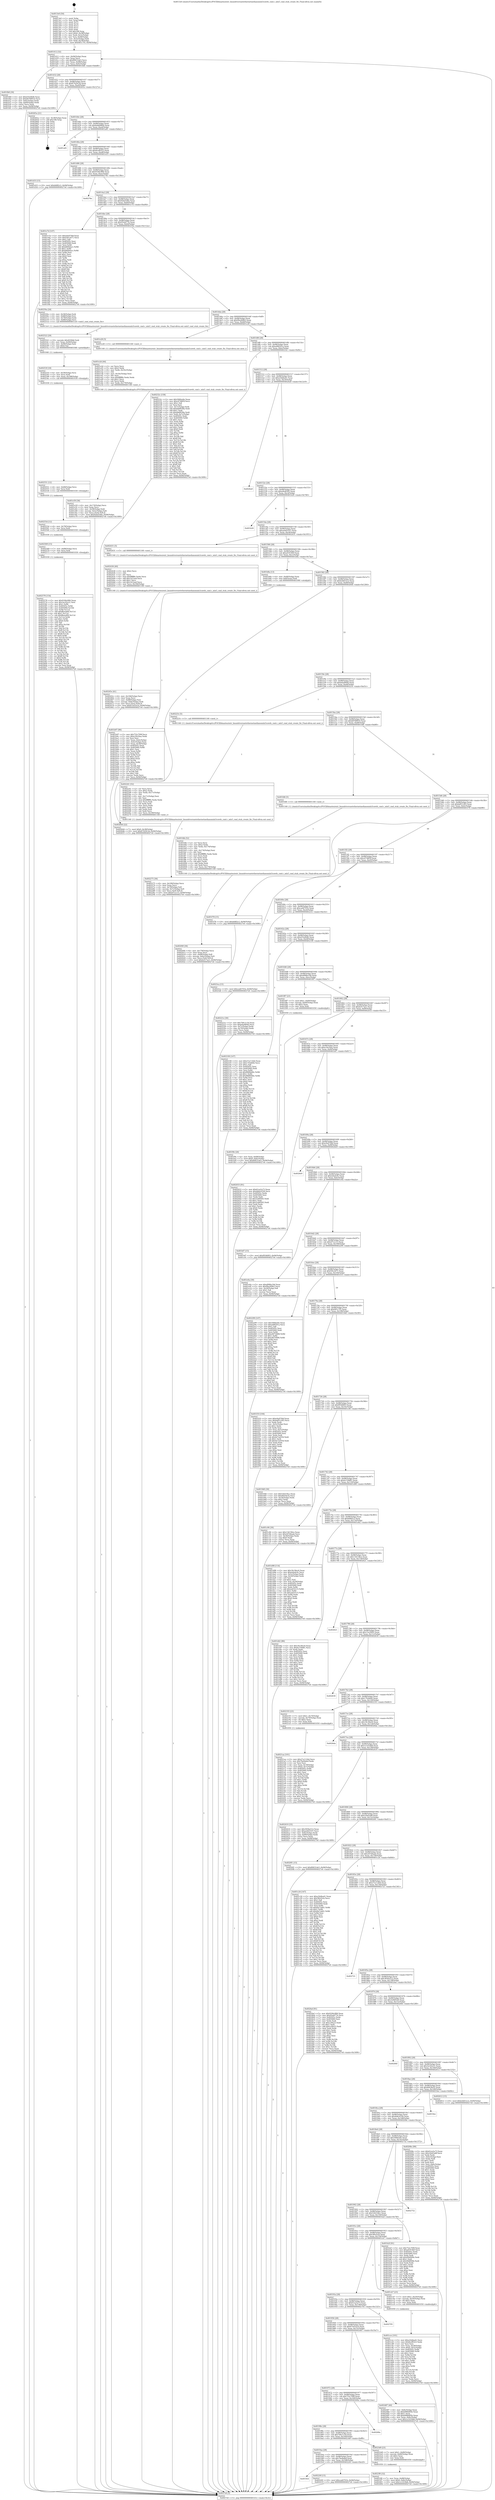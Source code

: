digraph "0x4013e0" {
  label = "0x4013e0 (/mnt/c/Users/mathe/Desktop/tcc/POCII/binaries/extr_linuxdriversnetethernetmellanoxmlx5corefs_cmd.c_mlx5_cmd_stub_create_fte_Final-ollvm.out::main(0))"
  labelloc = "t"
  node[shape=record]

  Entry [label="",width=0.3,height=0.3,shape=circle,fillcolor=black,style=filled]
  "0x401412" [label="{
     0x401412 [32]\l
     | [instrs]\l
     &nbsp;&nbsp;0x401412 \<+6\>: mov -0x94(%rbp),%eax\l
     &nbsp;&nbsp;0x401418 \<+2\>: mov %eax,%ecx\l
     &nbsp;&nbsp;0x40141a \<+6\>: sub $0x80631de5,%ecx\l
     &nbsp;&nbsp;0x401420 \<+6\>: mov %eax,-0x98(%rbp)\l
     &nbsp;&nbsp;0x401426 \<+6\>: mov %ecx,-0x9c(%rbp)\l
     &nbsp;&nbsp;0x40142c \<+6\>: je 0000000000401fb8 \<main+0xbd8\>\l
  }"]
  "0x401fb8" [label="{
     0x401fb8 [30]\l
     | [instrs]\l
     &nbsp;&nbsp;0x401fb8 \<+5\>: mov $0xd35efb46,%eax\l
     &nbsp;&nbsp;0x401fbd \<+5\>: mov $0xb8768910,%ecx\l
     &nbsp;&nbsp;0x401fc2 \<+3\>: mov -0x6c(%rbp),%edx\l
     &nbsp;&nbsp;0x401fc5 \<+3\>: cmp -0x60(%rbp),%edx\l
     &nbsp;&nbsp;0x401fc8 \<+3\>: cmovl %ecx,%eax\l
     &nbsp;&nbsp;0x401fcb \<+6\>: mov %eax,-0x94(%rbp)\l
     &nbsp;&nbsp;0x401fd1 \<+5\>: jmp 00000000004027e6 \<main+0x1406\>\l
  }"]
  "0x401432" [label="{
     0x401432 [28]\l
     | [instrs]\l
     &nbsp;&nbsp;0x401432 \<+5\>: jmp 0000000000401437 \<main+0x57\>\l
     &nbsp;&nbsp;0x401437 \<+6\>: mov -0x98(%rbp),%eax\l
     &nbsp;&nbsp;0x40143d \<+5\>: sub $0x87429c5d,%eax\l
     &nbsp;&nbsp;0x401442 \<+6\>: mov %eax,-0xa0(%rbp)\l
     &nbsp;&nbsp;0x401448 \<+6\>: je 000000000040265a \<main+0x127a\>\l
  }"]
  Exit [label="",width=0.3,height=0.3,shape=circle,fillcolor=black,style=filled,peripheries=2]
  "0x40265a" [label="{
     0x40265a [21]\l
     | [instrs]\l
     &nbsp;&nbsp;0x40265a \<+3\>: mov -0x38(%rbp),%eax\l
     &nbsp;&nbsp;0x40265d \<+7\>: add $0x168,%rsp\l
     &nbsp;&nbsp;0x402664 \<+1\>: pop %rbx\l
     &nbsp;&nbsp;0x402665 \<+2\>: pop %r12\l
     &nbsp;&nbsp;0x402667 \<+2\>: pop %r13\l
     &nbsp;&nbsp;0x402669 \<+2\>: pop %r14\l
     &nbsp;&nbsp;0x40266b \<+2\>: pop %r15\l
     &nbsp;&nbsp;0x40266d \<+1\>: pop %rbp\l
     &nbsp;&nbsp;0x40266e \<+1\>: ret\l
  }"]
  "0x40144e" [label="{
     0x40144e [28]\l
     | [instrs]\l
     &nbsp;&nbsp;0x40144e \<+5\>: jmp 0000000000401453 \<main+0x73\>\l
     &nbsp;&nbsp;0x401453 \<+6\>: mov -0x98(%rbp),%eax\l
     &nbsp;&nbsp;0x401459 \<+5\>: sub $0x8a8d980d,%eax\l
     &nbsp;&nbsp;0x40145e \<+6\>: mov %eax,-0xa4(%rbp)\l
     &nbsp;&nbsp;0x401464 \<+6\>: je 0000000000401a81 \<main+0x6a1\>\l
  }"]
  "0x402578" [label="{
     0x402578 [154]\l
     | [instrs]\l
     &nbsp;&nbsp;0x402578 \<+5\>: mov $0x9184c806,%eax\l
     &nbsp;&nbsp;0x40257d \<+5\>: mov $0x3ec02e21,%esi\l
     &nbsp;&nbsp;0x402582 \<+3\>: mov $0x1,%r8b\l
     &nbsp;&nbsp;0x402585 \<+8\>: mov 0x40505c,%r9d\l
     &nbsp;&nbsp;0x40258d \<+8\>: mov 0x405060,%r10d\l
     &nbsp;&nbsp;0x402595 \<+3\>: mov %r9d,%r11d\l
     &nbsp;&nbsp;0x402598 \<+7\>: add $0xffeeed00,%r11d\l
     &nbsp;&nbsp;0x40259f \<+4\>: sub $0x1,%r11d\l
     &nbsp;&nbsp;0x4025a3 \<+7\>: sub $0xffeeed00,%r11d\l
     &nbsp;&nbsp;0x4025aa \<+4\>: imul %r11d,%r9d\l
     &nbsp;&nbsp;0x4025ae \<+4\>: and $0x1,%r9d\l
     &nbsp;&nbsp;0x4025b2 \<+4\>: cmp $0x0,%r9d\l
     &nbsp;&nbsp;0x4025b6 \<+3\>: sete %bl\l
     &nbsp;&nbsp;0x4025b9 \<+4\>: cmp $0xa,%r10d\l
     &nbsp;&nbsp;0x4025bd \<+4\>: setl %r14b\l
     &nbsp;&nbsp;0x4025c1 \<+3\>: mov %bl,%r15b\l
     &nbsp;&nbsp;0x4025c4 \<+4\>: xor $0xff,%r15b\l
     &nbsp;&nbsp;0x4025c8 \<+3\>: mov %r14b,%r12b\l
     &nbsp;&nbsp;0x4025cb \<+4\>: xor $0xff,%r12b\l
     &nbsp;&nbsp;0x4025cf \<+4\>: xor $0x0,%r8b\l
     &nbsp;&nbsp;0x4025d3 \<+3\>: mov %r15b,%r13b\l
     &nbsp;&nbsp;0x4025d6 \<+4\>: and $0x0,%r13b\l
     &nbsp;&nbsp;0x4025da \<+3\>: and %r8b,%bl\l
     &nbsp;&nbsp;0x4025dd \<+3\>: mov %r12b,%cl\l
     &nbsp;&nbsp;0x4025e0 \<+3\>: and $0x0,%cl\l
     &nbsp;&nbsp;0x4025e3 \<+3\>: and %r8b,%r14b\l
     &nbsp;&nbsp;0x4025e6 \<+3\>: or %bl,%r13b\l
     &nbsp;&nbsp;0x4025e9 \<+3\>: or %r14b,%cl\l
     &nbsp;&nbsp;0x4025ec \<+3\>: xor %cl,%r13b\l
     &nbsp;&nbsp;0x4025ef \<+3\>: or %r12b,%r15b\l
     &nbsp;&nbsp;0x4025f2 \<+4\>: xor $0xff,%r15b\l
     &nbsp;&nbsp;0x4025f6 \<+4\>: or $0x0,%r8b\l
     &nbsp;&nbsp;0x4025fa \<+3\>: and %r8b,%r15b\l
     &nbsp;&nbsp;0x4025fd \<+3\>: or %r15b,%r13b\l
     &nbsp;&nbsp;0x402600 \<+4\>: test $0x1,%r13b\l
     &nbsp;&nbsp;0x402604 \<+3\>: cmovne %esi,%eax\l
     &nbsp;&nbsp;0x402607 \<+6\>: mov %eax,-0x94(%rbp)\l
     &nbsp;&nbsp;0x40260d \<+5\>: jmp 00000000004027e6 \<main+0x1406\>\l
  }"]
  "0x401a81" [label="{
     0x401a81\l
  }", style=dashed]
  "0x40146a" [label="{
     0x40146a [28]\l
     | [instrs]\l
     &nbsp;&nbsp;0x40146a \<+5\>: jmp 000000000040146f \<main+0x8f\>\l
     &nbsp;&nbsp;0x40146f \<+6\>: mov -0x98(%rbp),%eax\l
     &nbsp;&nbsp;0x401475 \<+5\>: sub $0x8cef8323,%eax\l
     &nbsp;&nbsp;0x40147a \<+6\>: mov %eax,-0xa8(%rbp)\l
     &nbsp;&nbsp;0x401480 \<+6\>: je 0000000000401d33 \<main+0x953\>\l
  }"]
  "0x402569" [label="{
     0x402569 [15]\l
     | [instrs]\l
     &nbsp;&nbsp;0x402569 \<+7\>: mov -0x88(%rbp),%rcx\l
     &nbsp;&nbsp;0x402570 \<+3\>: mov %rcx,%rdi\l
     &nbsp;&nbsp;0x402573 \<+5\>: call 0000000000401030 \<free@plt\>\l
     | [calls]\l
     &nbsp;&nbsp;0x401030 \{1\} (unknown)\l
  }"]
  "0x401d33" [label="{
     0x401d33 [15]\l
     | [instrs]\l
     &nbsp;&nbsp;0x401d33 \<+10\>: movl $0xbfd82c2,-0x94(%rbp)\l
     &nbsp;&nbsp;0x401d3d \<+5\>: jmp 00000000004027e6 \<main+0x1406\>\l
  }"]
  "0x401486" [label="{
     0x401486 [28]\l
     | [instrs]\l
     &nbsp;&nbsp;0x401486 \<+5\>: jmp 000000000040148b \<main+0xab\>\l
     &nbsp;&nbsp;0x40148b \<+6\>: mov -0x98(%rbp),%eax\l
     &nbsp;&nbsp;0x401491 \<+5\>: sub $0x9184c806,%eax\l
     &nbsp;&nbsp;0x401496 \<+6\>: mov %eax,-0xac(%rbp)\l
     &nbsp;&nbsp;0x40149c \<+6\>: je 000000000040276e \<main+0x138e\>\l
  }"]
  "0x40255d" [label="{
     0x40255d [12]\l
     | [instrs]\l
     &nbsp;&nbsp;0x40255d \<+4\>: mov -0x78(%rbp),%rcx\l
     &nbsp;&nbsp;0x402561 \<+3\>: mov %rcx,%rdi\l
     &nbsp;&nbsp;0x402564 \<+5\>: call 0000000000401030 \<free@plt\>\l
     | [calls]\l
     &nbsp;&nbsp;0x401030 \{1\} (unknown)\l
  }"]
  "0x40276e" [label="{
     0x40276e\l
  }", style=dashed]
  "0x4014a2" [label="{
     0x4014a2 [28]\l
     | [instrs]\l
     &nbsp;&nbsp;0x4014a2 \<+5\>: jmp 00000000004014a7 \<main+0xc7\>\l
     &nbsp;&nbsp;0x4014a7 \<+6\>: mov -0x98(%rbp),%eax\l
     &nbsp;&nbsp;0x4014ad \<+5\>: sub $0x92bd1b6e,%eax\l
     &nbsp;&nbsp;0x4014b2 \<+6\>: mov %eax,-0xb0(%rbp)\l
     &nbsp;&nbsp;0x4014b8 \<+6\>: je 0000000000401e7d \<main+0xa9d\>\l
  }"]
  "0x402551" [label="{
     0x402551 [12]\l
     | [instrs]\l
     &nbsp;&nbsp;0x402551 \<+4\>: mov -0x68(%rbp),%rcx\l
     &nbsp;&nbsp;0x402555 \<+3\>: mov %rcx,%rdi\l
     &nbsp;&nbsp;0x402558 \<+5\>: call 0000000000401030 \<free@plt\>\l
     | [calls]\l
     &nbsp;&nbsp;0x401030 \{1\} (unknown)\l
  }"]
  "0x401e7d" [label="{
     0x401e7d [147]\l
     | [instrs]\l
     &nbsp;&nbsp;0x401e7d \<+5\>: mov $0xe9a970bf,%eax\l
     &nbsp;&nbsp;0x401e82 \<+5\>: mov $0xf30c2471,%ecx\l
     &nbsp;&nbsp;0x401e87 \<+2\>: mov $0x1,%dl\l
     &nbsp;&nbsp;0x401e89 \<+7\>: mov 0x40505c,%esi\l
     &nbsp;&nbsp;0x401e90 \<+7\>: mov 0x405060,%edi\l
     &nbsp;&nbsp;0x401e97 \<+3\>: mov %esi,%r8d\l
     &nbsp;&nbsp;0x401e9a \<+7\>: add $0xb60b4acc,%r8d\l
     &nbsp;&nbsp;0x401ea1 \<+4\>: sub $0x1,%r8d\l
     &nbsp;&nbsp;0x401ea5 \<+7\>: sub $0xb60b4acc,%r8d\l
     &nbsp;&nbsp;0x401eac \<+4\>: imul %r8d,%esi\l
     &nbsp;&nbsp;0x401eb0 \<+3\>: and $0x1,%esi\l
     &nbsp;&nbsp;0x401eb3 \<+3\>: cmp $0x0,%esi\l
     &nbsp;&nbsp;0x401eb6 \<+4\>: sete %r9b\l
     &nbsp;&nbsp;0x401eba \<+3\>: cmp $0xa,%edi\l
     &nbsp;&nbsp;0x401ebd \<+4\>: setl %r10b\l
     &nbsp;&nbsp;0x401ec1 \<+3\>: mov %r9b,%r11b\l
     &nbsp;&nbsp;0x401ec4 \<+4\>: xor $0xff,%r11b\l
     &nbsp;&nbsp;0x401ec8 \<+3\>: mov %r10b,%bl\l
     &nbsp;&nbsp;0x401ecb \<+3\>: xor $0xff,%bl\l
     &nbsp;&nbsp;0x401ece \<+3\>: xor $0x0,%dl\l
     &nbsp;&nbsp;0x401ed1 \<+3\>: mov %r11b,%r14b\l
     &nbsp;&nbsp;0x401ed4 \<+4\>: and $0x0,%r14b\l
     &nbsp;&nbsp;0x401ed8 \<+3\>: and %dl,%r9b\l
     &nbsp;&nbsp;0x401edb \<+3\>: mov %bl,%r15b\l
     &nbsp;&nbsp;0x401ede \<+4\>: and $0x0,%r15b\l
     &nbsp;&nbsp;0x401ee2 \<+3\>: and %dl,%r10b\l
     &nbsp;&nbsp;0x401ee5 \<+3\>: or %r9b,%r14b\l
     &nbsp;&nbsp;0x401ee8 \<+3\>: or %r10b,%r15b\l
     &nbsp;&nbsp;0x401eeb \<+3\>: xor %r15b,%r14b\l
     &nbsp;&nbsp;0x401eee \<+3\>: or %bl,%r11b\l
     &nbsp;&nbsp;0x401ef1 \<+4\>: xor $0xff,%r11b\l
     &nbsp;&nbsp;0x401ef5 \<+3\>: or $0x0,%dl\l
     &nbsp;&nbsp;0x401ef8 \<+3\>: and %dl,%r11b\l
     &nbsp;&nbsp;0x401efb \<+3\>: or %r11b,%r14b\l
     &nbsp;&nbsp;0x401efe \<+4\>: test $0x1,%r14b\l
     &nbsp;&nbsp;0x401f02 \<+3\>: cmovne %ecx,%eax\l
     &nbsp;&nbsp;0x401f05 \<+6\>: mov %eax,-0x94(%rbp)\l
     &nbsp;&nbsp;0x401f0b \<+5\>: jmp 00000000004027e6 \<main+0x1406\>\l
  }"]
  "0x4014be" [label="{
     0x4014be [28]\l
     | [instrs]\l
     &nbsp;&nbsp;0x4014be \<+5\>: jmp 00000000004014c3 \<main+0xe3\>\l
     &nbsp;&nbsp;0x4014c3 \<+6\>: mov -0x98(%rbp),%eax\l
     &nbsp;&nbsp;0x4014c9 \<+5\>: sub $0x95ebf77b,%eax\l
     &nbsp;&nbsp;0x4014ce \<+6\>: mov %eax,-0xb4(%rbp)\l
     &nbsp;&nbsp;0x4014d4 \<+6\>: je 000000000040250a \<main+0x112a\>\l
  }"]
  "0x40253f" [label="{
     0x40253f [18]\l
     | [instrs]\l
     &nbsp;&nbsp;0x40253f \<+4\>: mov -0x58(%rbp),%rcx\l
     &nbsp;&nbsp;0x402543 \<+3\>: mov %rcx,%rdi\l
     &nbsp;&nbsp;0x402546 \<+6\>: mov %eax,-0x188(%rbp)\l
     &nbsp;&nbsp;0x40254c \<+5\>: call 0000000000401030 \<free@plt\>\l
     | [calls]\l
     &nbsp;&nbsp;0x401030 \{1\} (unknown)\l
  }"]
  "0x40250a" [label="{
     0x40250a [24]\l
     | [instrs]\l
     &nbsp;&nbsp;0x40250a \<+4\>: mov -0x58(%rbp),%rdi\l
     &nbsp;&nbsp;0x40250e \<+4\>: mov -0x68(%rbp),%rsi\l
     &nbsp;&nbsp;0x402512 \<+4\>: mov -0x78(%rbp),%rdx\l
     &nbsp;&nbsp;0x402516 \<+7\>: mov -0x88(%rbp),%rcx\l
     &nbsp;&nbsp;0x40251d \<+5\>: call 00000000004013c0 \<mlx5_cmd_stub_create_fte\>\l
     | [calls]\l
     &nbsp;&nbsp;0x4013c0 \{1\} (/mnt/c/Users/mathe/Desktop/tcc/POCII/binaries/extr_linuxdriversnetethernetmellanoxmlx5corefs_cmd.c_mlx5_cmd_stub_create_fte_Final-ollvm.out::mlx5_cmd_stub_create_fte)\l
  }"]
  "0x4014da" [label="{
     0x4014da [28]\l
     | [instrs]\l
     &nbsp;&nbsp;0x4014da \<+5\>: jmp 00000000004014df \<main+0xff\>\l
     &nbsp;&nbsp;0x4014df \<+6\>: mov -0x98(%rbp),%eax\l
     &nbsp;&nbsp;0x4014e5 \<+5\>: sub $0x99a269b5,%eax\l
     &nbsp;&nbsp;0x4014ea \<+6\>: mov %eax,-0xb8(%rbp)\l
     &nbsp;&nbsp;0x4014f0 \<+6\>: je 0000000000401e28 \<main+0xa48\>\l
  }"]
  "0x402522" [label="{
     0x402522 [29]\l
     | [instrs]\l
     &nbsp;&nbsp;0x402522 \<+10\>: movabs $0x4030b6,%rdi\l
     &nbsp;&nbsp;0x40252c \<+6\>: mov %eax,-0x90(%rbp)\l
     &nbsp;&nbsp;0x402532 \<+6\>: mov -0x90(%rbp),%esi\l
     &nbsp;&nbsp;0x402538 \<+2\>: mov $0x0,%al\l
     &nbsp;&nbsp;0x40253a \<+5\>: call 0000000000401040 \<printf@plt\>\l
     | [calls]\l
     &nbsp;&nbsp;0x401040 \{1\} (unknown)\l
  }"]
  "0x401e28" [label="{
     0x401e28 [5]\l
     | [instrs]\l
     &nbsp;&nbsp;0x401e28 \<+5\>: call 0000000000401160 \<next_i\>\l
     | [calls]\l
     &nbsp;&nbsp;0x401160 \{1\} (/mnt/c/Users/mathe/Desktop/tcc/POCII/binaries/extr_linuxdriversnetethernetmellanoxmlx5corefs_cmd.c_mlx5_cmd_stub_create_fte_Final-ollvm.out::next_i)\l
  }"]
  "0x4014f6" [label="{
     0x4014f6 [28]\l
     | [instrs]\l
     &nbsp;&nbsp;0x4014f6 \<+5\>: jmp 00000000004014fb \<main+0x11b\>\l
     &nbsp;&nbsp;0x4014fb \<+6\>: mov -0x98(%rbp),%eax\l
     &nbsp;&nbsp;0x401501 \<+5\>: sub $0xa08f291a,%eax\l
     &nbsp;&nbsp;0x401506 \<+6\>: mov %eax,-0xbc(%rbp)\l
     &nbsp;&nbsp;0x40150c \<+6\>: je 000000000040232c \<main+0xf4c\>\l
  }"]
  "0x40245e" [label="{
     0x40245e [41]\l
     | [instrs]\l
     &nbsp;&nbsp;0x40245e \<+6\>: mov -0x184(%rbp),%ecx\l
     &nbsp;&nbsp;0x402464 \<+3\>: imul %eax,%ecx\l
     &nbsp;&nbsp;0x402467 \<+7\>: mov -0x88(%rbp),%rsi\l
     &nbsp;&nbsp;0x40246e \<+7\>: movslq -0x8c(%rbp),%rdi\l
     &nbsp;&nbsp;0x402475 \<+3\>: mov %ecx,(%rsi,%rdi,4)\l
     &nbsp;&nbsp;0x402478 \<+10\>: movl $0x67e01b1d,-0x94(%rbp)\l
     &nbsp;&nbsp;0x402482 \<+5\>: jmp 00000000004027e6 \<main+0x1406\>\l
  }"]
  "0x40232c" [label="{
     0x40232c [158]\l
     | [instrs]\l
     &nbsp;&nbsp;0x40232c \<+5\>: mov $0x506fee6e,%eax\l
     &nbsp;&nbsp;0x402331 \<+5\>: mov $0xc6748f5f,%ecx\l
     &nbsp;&nbsp;0x402336 \<+2\>: mov $0x1,%dl\l
     &nbsp;&nbsp;0x402338 \<+2\>: xor %esi,%esi\l
     &nbsp;&nbsp;0x40233a \<+3\>: mov -0x7c(%rbp),%edi\l
     &nbsp;&nbsp;0x40233d \<+6\>: add $0xbb6f038a,%edi\l
     &nbsp;&nbsp;0x402343 \<+3\>: add $0x1,%edi\l
     &nbsp;&nbsp;0x402346 \<+6\>: sub $0xbb6f038a,%edi\l
     &nbsp;&nbsp;0x40234c \<+3\>: mov %edi,-0x7c(%rbp)\l
     &nbsp;&nbsp;0x40234f \<+7\>: mov 0x40505c,%edi\l
     &nbsp;&nbsp;0x402356 \<+8\>: mov 0x405060,%r8d\l
     &nbsp;&nbsp;0x40235e \<+3\>: sub $0x1,%esi\l
     &nbsp;&nbsp;0x402361 \<+3\>: mov %edi,%r9d\l
     &nbsp;&nbsp;0x402364 \<+3\>: add %esi,%r9d\l
     &nbsp;&nbsp;0x402367 \<+4\>: imul %r9d,%edi\l
     &nbsp;&nbsp;0x40236b \<+3\>: and $0x1,%edi\l
     &nbsp;&nbsp;0x40236e \<+3\>: cmp $0x0,%edi\l
     &nbsp;&nbsp;0x402371 \<+4\>: sete %r10b\l
     &nbsp;&nbsp;0x402375 \<+4\>: cmp $0xa,%r8d\l
     &nbsp;&nbsp;0x402379 \<+4\>: setl %r11b\l
     &nbsp;&nbsp;0x40237d \<+3\>: mov %r10b,%bl\l
     &nbsp;&nbsp;0x402380 \<+3\>: xor $0xff,%bl\l
     &nbsp;&nbsp;0x402383 \<+3\>: mov %r11b,%r14b\l
     &nbsp;&nbsp;0x402386 \<+4\>: xor $0xff,%r14b\l
     &nbsp;&nbsp;0x40238a \<+3\>: xor $0x1,%dl\l
     &nbsp;&nbsp;0x40238d \<+3\>: mov %bl,%r15b\l
     &nbsp;&nbsp;0x402390 \<+4\>: and $0xff,%r15b\l
     &nbsp;&nbsp;0x402394 \<+3\>: and %dl,%r10b\l
     &nbsp;&nbsp;0x402397 \<+3\>: mov %r14b,%r12b\l
     &nbsp;&nbsp;0x40239a \<+4\>: and $0xff,%r12b\l
     &nbsp;&nbsp;0x40239e \<+3\>: and %dl,%r11b\l
     &nbsp;&nbsp;0x4023a1 \<+3\>: or %r10b,%r15b\l
     &nbsp;&nbsp;0x4023a4 \<+3\>: or %r11b,%r12b\l
     &nbsp;&nbsp;0x4023a7 \<+3\>: xor %r12b,%r15b\l
     &nbsp;&nbsp;0x4023aa \<+3\>: or %r14b,%bl\l
     &nbsp;&nbsp;0x4023ad \<+3\>: xor $0xff,%bl\l
     &nbsp;&nbsp;0x4023b0 \<+3\>: or $0x1,%dl\l
     &nbsp;&nbsp;0x4023b3 \<+2\>: and %dl,%bl\l
     &nbsp;&nbsp;0x4023b5 \<+3\>: or %bl,%r15b\l
     &nbsp;&nbsp;0x4023b8 \<+4\>: test $0x1,%r15b\l
     &nbsp;&nbsp;0x4023bc \<+3\>: cmovne %ecx,%eax\l
     &nbsp;&nbsp;0x4023bf \<+6\>: mov %eax,-0x94(%rbp)\l
     &nbsp;&nbsp;0x4023c5 \<+5\>: jmp 00000000004027e6 \<main+0x1406\>\l
  }"]
  "0x401512" [label="{
     0x401512 [28]\l
     | [instrs]\l
     &nbsp;&nbsp;0x401512 \<+5\>: jmp 0000000000401517 \<main+0x137\>\l
     &nbsp;&nbsp;0x401517 \<+6\>: mov -0x98(%rbp),%eax\l
     &nbsp;&nbsp;0x40151d \<+5\>: sub $0xa54dba41,%eax\l
     &nbsp;&nbsp;0x401522 \<+6\>: mov %eax,-0xc0(%rbp)\l
     &nbsp;&nbsp;0x401528 \<+6\>: je 00000000004026a9 \<main+0x12c9\>\l
  }"]
  "0x402436" [label="{
     0x402436 [40]\l
     | [instrs]\l
     &nbsp;&nbsp;0x402436 \<+5\>: mov $0x2,%ecx\l
     &nbsp;&nbsp;0x40243b \<+1\>: cltd\l
     &nbsp;&nbsp;0x40243c \<+2\>: idiv %ecx\l
     &nbsp;&nbsp;0x40243e \<+6\>: imul $0xfffffffe,%edx,%ecx\l
     &nbsp;&nbsp;0x402444 \<+6\>: add $0x1d12aef,%ecx\l
     &nbsp;&nbsp;0x40244a \<+3\>: add $0x1,%ecx\l
     &nbsp;&nbsp;0x40244d \<+6\>: sub $0x1d12aef,%ecx\l
     &nbsp;&nbsp;0x402453 \<+6\>: mov %ecx,-0x184(%rbp)\l
     &nbsp;&nbsp;0x402459 \<+5\>: call 0000000000401160 \<next_i\>\l
     | [calls]\l
     &nbsp;&nbsp;0x401160 \{1\} (/mnt/c/Users/mathe/Desktop/tcc/POCII/binaries/extr_linuxdriversnetethernetmellanoxmlx5corefs_cmd.c_mlx5_cmd_stub_create_fte_Final-ollvm.out::next_i)\l
  }"]
  "0x4026a9" [label="{
     0x4026a9\l
  }", style=dashed]
  "0x40152e" [label="{
     0x40152e [28]\l
     | [instrs]\l
     &nbsp;&nbsp;0x40152e \<+5\>: jmp 0000000000401533 \<main+0x153\>\l
     &nbsp;&nbsp;0x401533 \<+6\>: mov -0x98(%rbp),%eax\l
     &nbsp;&nbsp;0x401539 \<+5\>: sub $0xa9edf395,%eax\l
     &nbsp;&nbsp;0x40153e \<+6\>: mov %eax,-0xc4(%rbp)\l
     &nbsp;&nbsp;0x401544 \<+6\>: je 0000000000401b20 \<main+0x740\>\l
  }"]
  "0x4023f0" [label="{
     0x4023f0 [32]\l
     | [instrs]\l
     &nbsp;&nbsp;0x4023f0 \<+7\>: mov %rax,-0x88(%rbp)\l
     &nbsp;&nbsp;0x4023f7 \<+10\>: movl $0x0,-0x8c(%rbp)\l
     &nbsp;&nbsp;0x402401 \<+10\>: movl $0x1e1416b8,-0x94(%rbp)\l
     &nbsp;&nbsp;0x40240b \<+5\>: jmp 00000000004027e6 \<main+0x1406\>\l
  }"]
  "0x401b20" [label="{
     0x401b20\l
  }", style=dashed]
  "0x40154a" [label="{
     0x40154a [28]\l
     | [instrs]\l
     &nbsp;&nbsp;0x40154a \<+5\>: jmp 000000000040154f \<main+0x16f\>\l
     &nbsp;&nbsp;0x40154f \<+6\>: mov -0x98(%rbp),%eax\l
     &nbsp;&nbsp;0x401555 \<+5\>: sub $0xae0d3107,%eax\l
     &nbsp;&nbsp;0x40155a \<+6\>: mov %eax,-0xc8(%rbp)\l
     &nbsp;&nbsp;0x401560 \<+6\>: je 0000000000402431 \<main+0x1051\>\l
  }"]
  "0x402275" [label="{
     0x402275 [36]\l
     | [instrs]\l
     &nbsp;&nbsp;0x402275 \<+6\>: mov -0x180(%rbp),%ecx\l
     &nbsp;&nbsp;0x40227b \<+3\>: imul %eax,%ecx\l
     &nbsp;&nbsp;0x40227e \<+4\>: mov -0x78(%rbp),%r8\l
     &nbsp;&nbsp;0x402282 \<+4\>: movslq -0x7c(%rbp),%r9\l
     &nbsp;&nbsp;0x402286 \<+4\>: mov %ecx,(%r8,%r9,4)\l
     &nbsp;&nbsp;0x40228a \<+10\>: movl $0xef7ccc15,-0x94(%rbp)\l
     &nbsp;&nbsp;0x402294 \<+5\>: jmp 00000000004027e6 \<main+0x1406\>\l
  }"]
  "0x402431" [label="{
     0x402431 [5]\l
     | [instrs]\l
     &nbsp;&nbsp;0x402431 \<+5\>: call 0000000000401160 \<next_i\>\l
     | [calls]\l
     &nbsp;&nbsp;0x401160 \{1\} (/mnt/c/Users/mathe/Desktop/tcc/POCII/binaries/extr_linuxdriversnetethernetmellanoxmlx5corefs_cmd.c_mlx5_cmd_stub_create_fte_Final-ollvm.out::next_i)\l
  }"]
  "0x401566" [label="{
     0x401566 [28]\l
     | [instrs]\l
     &nbsp;&nbsp;0x401566 \<+5\>: jmp 000000000040156b \<main+0x18b\>\l
     &nbsp;&nbsp;0x40156b \<+6\>: mov -0x98(%rbp),%eax\l
     &nbsp;&nbsp;0x401571 \<+5\>: sub $0xaf1f53b9,%eax\l
     &nbsp;&nbsp;0x401576 \<+6\>: mov %eax,-0xcc(%rbp)\l
     &nbsp;&nbsp;0x40157c \<+6\>: je 0000000000401b8a \<main+0x7aa\>\l
  }"]
  "0x402241" [label="{
     0x402241 [52]\l
     | [instrs]\l
     &nbsp;&nbsp;0x402241 \<+2\>: xor %ecx,%ecx\l
     &nbsp;&nbsp;0x402243 \<+5\>: mov $0x2,%edx\l
     &nbsp;&nbsp;0x402248 \<+6\>: mov %edx,-0x17c(%rbp)\l
     &nbsp;&nbsp;0x40224e \<+1\>: cltd\l
     &nbsp;&nbsp;0x40224f \<+6\>: mov -0x17c(%rbp),%esi\l
     &nbsp;&nbsp;0x402255 \<+2\>: idiv %esi\l
     &nbsp;&nbsp;0x402257 \<+6\>: imul $0xfffffffe,%edx,%edx\l
     &nbsp;&nbsp;0x40225d \<+2\>: mov %ecx,%edi\l
     &nbsp;&nbsp;0x40225f \<+2\>: sub %edx,%edi\l
     &nbsp;&nbsp;0x402261 \<+2\>: mov %ecx,%edx\l
     &nbsp;&nbsp;0x402263 \<+3\>: sub $0x1,%edx\l
     &nbsp;&nbsp;0x402266 \<+2\>: add %edx,%edi\l
     &nbsp;&nbsp;0x402268 \<+2\>: sub %edi,%ecx\l
     &nbsp;&nbsp;0x40226a \<+6\>: mov %ecx,-0x180(%rbp)\l
     &nbsp;&nbsp;0x402270 \<+5\>: call 0000000000401160 \<next_i\>\l
     | [calls]\l
     &nbsp;&nbsp;0x401160 \{1\} (/mnt/c/Users/mathe/Desktop/tcc/POCII/binaries/extr_linuxdriversnetethernetmellanoxmlx5corefs_cmd.c_mlx5_cmd_stub_create_fte_Final-ollvm.out::next_i)\l
  }"]
  "0x401b8a" [label="{
     0x401b8a [13]\l
     | [instrs]\l
     &nbsp;&nbsp;0x401b8a \<+4\>: mov -0x48(%rbp),%rax\l
     &nbsp;&nbsp;0x401b8e \<+4\>: mov 0x8(%rax),%rdi\l
     &nbsp;&nbsp;0x401b92 \<+5\>: call 0000000000401060 \<atoi@plt\>\l
     | [calls]\l
     &nbsp;&nbsp;0x401060 \{1\} (unknown)\l
  }"]
  "0x401582" [label="{
     0x401582 [28]\l
     | [instrs]\l
     &nbsp;&nbsp;0x401582 \<+5\>: jmp 0000000000401587 \<main+0x1a7\>\l
     &nbsp;&nbsp;0x401587 \<+6\>: mov -0x98(%rbp),%eax\l
     &nbsp;&nbsp;0x40158d \<+5\>: sub $0xb2b61ec2,%eax\l
     &nbsp;&nbsp;0x401592 \<+6\>: mov %eax,-0xd0(%rbp)\l
     &nbsp;&nbsp;0x401598 \<+6\>: je 0000000000402644 \<main+0x1264\>\l
  }"]
  "0x4019c6" [label="{
     0x4019c6\l
  }", style=dashed]
  "0x402644" [label="{
     0x402644 [22]\l
     | [instrs]\l
     &nbsp;&nbsp;0x402644 \<+7\>: movl $0x0,-0x38(%rbp)\l
     &nbsp;&nbsp;0x40264b \<+10\>: movl $0x87429c5d,-0x94(%rbp)\l
     &nbsp;&nbsp;0x402655 \<+5\>: jmp 00000000004027e6 \<main+0x1406\>\l
  }"]
  "0x40159e" [label="{
     0x40159e [28]\l
     | [instrs]\l
     &nbsp;&nbsp;0x40159e \<+5\>: jmp 00000000004015a3 \<main+0x1c3\>\l
     &nbsp;&nbsp;0x4015a3 \<+6\>: mov -0x98(%rbp),%eax\l
     &nbsp;&nbsp;0x4015a9 \<+5\>: sub $0xb4a0f04d,%eax\l
     &nbsp;&nbsp;0x4015ae \<+6\>: mov %eax,-0xd4(%rbp)\l
     &nbsp;&nbsp;0x4015b4 \<+6\>: je 000000000040223c \<main+0xe5c\>\l
  }"]
  "0x40220f" [label="{
     0x40220f [15]\l
     | [instrs]\l
     &nbsp;&nbsp;0x40220f \<+10\>: movl $0xcad4701b,-0x94(%rbp)\l
     &nbsp;&nbsp;0x402219 \<+5\>: jmp 00000000004027e6 \<main+0x1406\>\l
  }"]
  "0x40223c" [label="{
     0x40223c [5]\l
     | [instrs]\l
     &nbsp;&nbsp;0x40223c \<+5\>: call 0000000000401160 \<next_i\>\l
     | [calls]\l
     &nbsp;&nbsp;0x401160 \{1\} (/mnt/c/Users/mathe/Desktop/tcc/POCII/binaries/extr_linuxdriversnetethernetmellanoxmlx5corefs_cmd.c_mlx5_cmd_stub_create_fte_Final-ollvm.out::next_i)\l
  }"]
  "0x4015ba" [label="{
     0x4015ba [28]\l
     | [instrs]\l
     &nbsp;&nbsp;0x4015ba \<+5\>: jmp 00000000004015bf \<main+0x1df\>\l
     &nbsp;&nbsp;0x4015bf \<+6\>: mov -0x98(%rbp),%eax\l
     &nbsp;&nbsp;0x4015c5 \<+5\>: sub $0xb8768910,%eax\l
     &nbsp;&nbsp;0x4015ca \<+6\>: mov %eax,-0xd8(%rbp)\l
     &nbsp;&nbsp;0x4015d0 \<+6\>: je 0000000000401fd6 \<main+0xbf6\>\l
  }"]
  "0x4019aa" [label="{
     0x4019aa [28]\l
     | [instrs]\l
     &nbsp;&nbsp;0x4019aa \<+5\>: jmp 00000000004019af \<main+0x5cf\>\l
     &nbsp;&nbsp;0x4019af \<+6\>: mov -0x98(%rbp),%eax\l
     &nbsp;&nbsp;0x4019b5 \<+5\>: sub $0x7be8abef,%eax\l
     &nbsp;&nbsp;0x4019ba \<+6\>: mov %eax,-0x168(%rbp)\l
     &nbsp;&nbsp;0x4019c0 \<+6\>: je 000000000040220f \<main+0xe2f\>\l
  }"]
  "0x401fd6" [label="{
     0x401fd6 [5]\l
     | [instrs]\l
     &nbsp;&nbsp;0x401fd6 \<+5\>: call 0000000000401160 \<next_i\>\l
     | [calls]\l
     &nbsp;&nbsp;0x401160 \{1\} (/mnt/c/Users/mathe/Desktop/tcc/POCII/binaries/extr_linuxdriversnetethernetmellanoxmlx5corefs_cmd.c_mlx5_cmd_stub_create_fte_Final-ollvm.out::next_i)\l
  }"]
  "0x4015d6" [label="{
     0x4015d6 [28]\l
     | [instrs]\l
     &nbsp;&nbsp;0x4015d6 \<+5\>: jmp 00000000004015db \<main+0x1fb\>\l
     &nbsp;&nbsp;0x4015db \<+6\>: mov -0x98(%rbp),%eax\l
     &nbsp;&nbsp;0x4015e1 \<+5\>: sub $0xbdf51283,%eax\l
     &nbsp;&nbsp;0x4015e6 \<+6\>: mov %eax,-0xdc(%rbp)\l
     &nbsp;&nbsp;0x4015ec \<+6\>: je 0000000000401f78 \<main+0xb98\>\l
  }"]
  "0x4023d9" [label="{
     0x4023d9 [23]\l
     | [instrs]\l
     &nbsp;&nbsp;0x4023d9 \<+7\>: movl $0x1,-0x80(%rbp)\l
     &nbsp;&nbsp;0x4023e0 \<+4\>: movslq -0x80(%rbp),%rax\l
     &nbsp;&nbsp;0x4023e4 \<+4\>: shl $0x2,%rax\l
     &nbsp;&nbsp;0x4023e8 \<+3\>: mov %rax,%rdi\l
     &nbsp;&nbsp;0x4023eb \<+5\>: call 0000000000401050 \<malloc@plt\>\l
     | [calls]\l
     &nbsp;&nbsp;0x401050 \{1\} (unknown)\l
  }"]
  "0x401f78" [label="{
     0x401f78 [15]\l
     | [instrs]\l
     &nbsp;&nbsp;0x401f78 \<+10\>: movl $0xbfd82c2,-0x94(%rbp)\l
     &nbsp;&nbsp;0x401f82 \<+5\>: jmp 00000000004027e6 \<main+0x1406\>\l
  }"]
  "0x4015f2" [label="{
     0x4015f2 [28]\l
     | [instrs]\l
     &nbsp;&nbsp;0x4015f2 \<+5\>: jmp 00000000004015f7 \<main+0x217\>\l
     &nbsp;&nbsp;0x4015f7 \<+6\>: mov -0x98(%rbp),%eax\l
     &nbsp;&nbsp;0x4015fd \<+5\>: sub $0xc6748f5f,%eax\l
     &nbsp;&nbsp;0x401602 \<+6\>: mov %eax,-0xe0(%rbp)\l
     &nbsp;&nbsp;0x401608 \<+6\>: je 00000000004023ca \<main+0xfea\>\l
  }"]
  "0x40198e" [label="{
     0x40198e [28]\l
     | [instrs]\l
     &nbsp;&nbsp;0x40198e \<+5\>: jmp 0000000000401993 \<main+0x5b3\>\l
     &nbsp;&nbsp;0x401993 \<+6\>: mov -0x98(%rbp),%eax\l
     &nbsp;&nbsp;0x401999 \<+5\>: sub $0x7b6c1c5d,%eax\l
     &nbsp;&nbsp;0x40199e \<+6\>: mov %eax,-0x164(%rbp)\l
     &nbsp;&nbsp;0x4019a4 \<+6\>: je 00000000004023d9 \<main+0xff9\>\l
  }"]
  "0x4023ca" [label="{
     0x4023ca [15]\l
     | [instrs]\l
     &nbsp;&nbsp;0x4023ca \<+10\>: movl $0xcad4701b,-0x94(%rbp)\l
     &nbsp;&nbsp;0x4023d4 \<+5\>: jmp 00000000004027e6 \<main+0x1406\>\l
  }"]
  "0x40160e" [label="{
     0x40160e [28]\l
     | [instrs]\l
     &nbsp;&nbsp;0x40160e \<+5\>: jmp 0000000000401613 \<main+0x233\>\l
     &nbsp;&nbsp;0x401613 \<+6\>: mov -0x98(%rbp),%eax\l
     &nbsp;&nbsp;0x401619 \<+5\>: sub $0xcad4701b,%eax\l
     &nbsp;&nbsp;0x40161e \<+6\>: mov %eax,-0xe4(%rbp)\l
     &nbsp;&nbsp;0x401624 \<+6\>: je 000000000040221e \<main+0xe3e\>\l
  }"]
  "0x40268a" [label="{
     0x40268a\l
  }", style=dashed]
  "0x40221e" [label="{
     0x40221e [30]\l
     | [instrs]\l
     &nbsp;&nbsp;0x40221e \<+5\>: mov $0x7b6c1c5d,%eax\l
     &nbsp;&nbsp;0x402223 \<+5\>: mov $0xb4a0f04d,%ecx\l
     &nbsp;&nbsp;0x402228 \<+3\>: mov -0x7c(%rbp),%edx\l
     &nbsp;&nbsp;0x40222b \<+3\>: cmp -0x70(%rbp),%edx\l
     &nbsp;&nbsp;0x40222e \<+3\>: cmovl %ecx,%eax\l
     &nbsp;&nbsp;0x402231 \<+6\>: mov %eax,-0x94(%rbp)\l
     &nbsp;&nbsp;0x402237 \<+5\>: jmp 00000000004027e6 \<main+0x1406\>\l
  }"]
  "0x40162a" [label="{
     0x40162a [28]\l
     | [instrs]\l
     &nbsp;&nbsp;0x40162a \<+5\>: jmp 000000000040162f \<main+0x24f\>\l
     &nbsp;&nbsp;0x40162f \<+6\>: mov -0x98(%rbp),%eax\l
     &nbsp;&nbsp;0x401635 \<+5\>: sub $0xd35efb46,%eax\l
     &nbsp;&nbsp;0x40163a \<+6\>: mov %eax,-0xe8(%rbp)\l
     &nbsp;&nbsp;0x401640 \<+6\>: je 0000000000402100 \<main+0xd20\>\l
  }"]
  "0x401972" [label="{
     0x401972 [28]\l
     | [instrs]\l
     &nbsp;&nbsp;0x401972 \<+5\>: jmp 0000000000401977 \<main+0x597\>\l
     &nbsp;&nbsp;0x401977 \<+6\>: mov -0x98(%rbp),%eax\l
     &nbsp;&nbsp;0x40197d \<+5\>: sub $0x752c709f,%eax\l
     &nbsp;&nbsp;0x401982 \<+6\>: mov %eax,-0x160(%rbp)\l
     &nbsp;&nbsp;0x401988 \<+6\>: je 000000000040268a \<main+0x12aa\>\l
  }"]
  "0x402100" [label="{
     0x402100 [147]\l
     | [instrs]\l
     &nbsp;&nbsp;0x402100 \<+5\>: mov $0x27a112b4,%eax\l
     &nbsp;&nbsp;0x402105 \<+5\>: mov $0x17fcb644,%ecx\l
     &nbsp;&nbsp;0x40210a \<+2\>: mov $0x1,%dl\l
     &nbsp;&nbsp;0x40210c \<+7\>: mov 0x40505c,%esi\l
     &nbsp;&nbsp;0x402113 \<+7\>: mov 0x405060,%edi\l
     &nbsp;&nbsp;0x40211a \<+3\>: mov %esi,%r8d\l
     &nbsp;&nbsp;0x40211d \<+7\>: sub $0x9686b66c,%r8d\l
     &nbsp;&nbsp;0x402124 \<+4\>: sub $0x1,%r8d\l
     &nbsp;&nbsp;0x402128 \<+7\>: add $0x9686b66c,%r8d\l
     &nbsp;&nbsp;0x40212f \<+4\>: imul %r8d,%esi\l
     &nbsp;&nbsp;0x402133 \<+3\>: and $0x1,%esi\l
     &nbsp;&nbsp;0x402136 \<+3\>: cmp $0x0,%esi\l
     &nbsp;&nbsp;0x402139 \<+4\>: sete %r9b\l
     &nbsp;&nbsp;0x40213d \<+3\>: cmp $0xa,%edi\l
     &nbsp;&nbsp;0x402140 \<+4\>: setl %r10b\l
     &nbsp;&nbsp;0x402144 \<+3\>: mov %r9b,%r11b\l
     &nbsp;&nbsp;0x402147 \<+4\>: xor $0xff,%r11b\l
     &nbsp;&nbsp;0x40214b \<+3\>: mov %r10b,%bl\l
     &nbsp;&nbsp;0x40214e \<+3\>: xor $0xff,%bl\l
     &nbsp;&nbsp;0x402151 \<+3\>: xor $0x1,%dl\l
     &nbsp;&nbsp;0x402154 \<+3\>: mov %r11b,%r14b\l
     &nbsp;&nbsp;0x402157 \<+4\>: and $0xff,%r14b\l
     &nbsp;&nbsp;0x40215b \<+3\>: and %dl,%r9b\l
     &nbsp;&nbsp;0x40215e \<+3\>: mov %bl,%r15b\l
     &nbsp;&nbsp;0x402161 \<+4\>: and $0xff,%r15b\l
     &nbsp;&nbsp;0x402165 \<+3\>: and %dl,%r10b\l
     &nbsp;&nbsp;0x402168 \<+3\>: or %r9b,%r14b\l
     &nbsp;&nbsp;0x40216b \<+3\>: or %r10b,%r15b\l
     &nbsp;&nbsp;0x40216e \<+3\>: xor %r15b,%r14b\l
     &nbsp;&nbsp;0x402171 \<+3\>: or %bl,%r11b\l
     &nbsp;&nbsp;0x402174 \<+4\>: xor $0xff,%r11b\l
     &nbsp;&nbsp;0x402178 \<+3\>: or $0x1,%dl\l
     &nbsp;&nbsp;0x40217b \<+3\>: and %dl,%r11b\l
     &nbsp;&nbsp;0x40217e \<+3\>: or %r11b,%r14b\l
     &nbsp;&nbsp;0x402181 \<+4\>: test $0x1,%r14b\l
     &nbsp;&nbsp;0x402185 \<+3\>: cmovne %ecx,%eax\l
     &nbsp;&nbsp;0x402188 \<+6\>: mov %eax,-0x94(%rbp)\l
     &nbsp;&nbsp;0x40218e \<+5\>: jmp 00000000004027e6 \<main+0x1406\>\l
  }"]
  "0x401646" [label="{
     0x401646 [28]\l
     | [instrs]\l
     &nbsp;&nbsp;0x401646 \<+5\>: jmp 000000000040164b \<main+0x26b\>\l
     &nbsp;&nbsp;0x40164b \<+6\>: mov -0x98(%rbp),%eax\l
     &nbsp;&nbsp;0x401651 \<+5\>: sub $0xd998a19d,%eax\l
     &nbsp;&nbsp;0x401656 \<+6\>: mov %eax,-0xec(%rbp)\l
     &nbsp;&nbsp;0x40165c \<+6\>: je 0000000000401f87 \<main+0xba7\>\l
  }"]
  "0x402487" [label="{
     0x402487 [40]\l
     | [instrs]\l
     &nbsp;&nbsp;0x402487 \<+6\>: mov -0x8c(%rbp),%eax\l
     &nbsp;&nbsp;0x40248d \<+5\>: sub $0xb99bb85b,%eax\l
     &nbsp;&nbsp;0x402492 \<+3\>: add $0x1,%eax\l
     &nbsp;&nbsp;0x402495 \<+5\>: add $0xb99bb85b,%eax\l
     &nbsp;&nbsp;0x40249a \<+6\>: mov %eax,-0x8c(%rbp)\l
     &nbsp;&nbsp;0x4024a0 \<+10\>: movl $0x1e1416b8,-0x94(%rbp)\l
     &nbsp;&nbsp;0x4024aa \<+5\>: jmp 00000000004027e6 \<main+0x1406\>\l
  }"]
  "0x401f87" [label="{
     0x401f87 [23]\l
     | [instrs]\l
     &nbsp;&nbsp;0x401f87 \<+7\>: movl $0x1,-0x60(%rbp)\l
     &nbsp;&nbsp;0x401f8e \<+4\>: movslq -0x60(%rbp),%rax\l
     &nbsp;&nbsp;0x401f92 \<+4\>: shl $0x2,%rax\l
     &nbsp;&nbsp;0x401f96 \<+3\>: mov %rax,%rdi\l
     &nbsp;&nbsp;0x401f99 \<+5\>: call 0000000000401050 \<malloc@plt\>\l
     | [calls]\l
     &nbsp;&nbsp;0x401050 \{1\} (unknown)\l
  }"]
  "0x401662" [label="{
     0x401662 [28]\l
     | [instrs]\l
     &nbsp;&nbsp;0x401662 \<+5\>: jmp 0000000000401667 \<main+0x287\>\l
     &nbsp;&nbsp;0x401667 \<+6\>: mov -0x98(%rbp),%eax\l
     &nbsp;&nbsp;0x40166d \<+5\>: sub $0xdcf17ae1,%eax\l
     &nbsp;&nbsp;0x401672 \<+6\>: mov %eax,-0xf0(%rbp)\l
     &nbsp;&nbsp;0x401678 \<+6\>: je 0000000000402033 \<main+0xc53\>\l
  }"]
  "0x401956" [label="{
     0x401956 [28]\l
     | [instrs]\l
     &nbsp;&nbsp;0x401956 \<+5\>: jmp 000000000040195b \<main+0x57b\>\l
     &nbsp;&nbsp;0x40195b \<+6\>: mov -0x98(%rbp),%eax\l
     &nbsp;&nbsp;0x401961 \<+5\>: sub $0x67e01b1d,%eax\l
     &nbsp;&nbsp;0x401966 \<+6\>: mov %eax,-0x15c(%rbp)\l
     &nbsp;&nbsp;0x40196c \<+6\>: je 0000000000402487 \<main+0x10a7\>\l
  }"]
  "0x402033" [label="{
     0x402033 [91]\l
     | [instrs]\l
     &nbsp;&nbsp;0x402033 \<+5\>: mov $0x61ea5a73,%eax\l
     &nbsp;&nbsp;0x402038 \<+5\>: mov $0x4b8c4358,%ecx\l
     &nbsp;&nbsp;0x40203d \<+7\>: mov 0x40505c,%edx\l
     &nbsp;&nbsp;0x402044 \<+7\>: mov 0x405060,%esi\l
     &nbsp;&nbsp;0x40204b \<+2\>: mov %edx,%edi\l
     &nbsp;&nbsp;0x40204d \<+6\>: sub $0x5cb6f565,%edi\l
     &nbsp;&nbsp;0x402053 \<+3\>: sub $0x1,%edi\l
     &nbsp;&nbsp;0x402056 \<+6\>: add $0x5cb6f565,%edi\l
     &nbsp;&nbsp;0x40205c \<+3\>: imul %edi,%edx\l
     &nbsp;&nbsp;0x40205f \<+3\>: and $0x1,%edx\l
     &nbsp;&nbsp;0x402062 \<+3\>: cmp $0x0,%edx\l
     &nbsp;&nbsp;0x402065 \<+4\>: sete %r8b\l
     &nbsp;&nbsp;0x402069 \<+3\>: cmp $0xa,%esi\l
     &nbsp;&nbsp;0x40206c \<+4\>: setl %r9b\l
     &nbsp;&nbsp;0x402070 \<+3\>: mov %r8b,%r10b\l
     &nbsp;&nbsp;0x402073 \<+3\>: and %r9b,%r10b\l
     &nbsp;&nbsp;0x402076 \<+3\>: xor %r9b,%r8b\l
     &nbsp;&nbsp;0x402079 \<+3\>: or %r8b,%r10b\l
     &nbsp;&nbsp;0x40207c \<+4\>: test $0x1,%r10b\l
     &nbsp;&nbsp;0x402080 \<+3\>: cmovne %ecx,%eax\l
     &nbsp;&nbsp;0x402083 \<+6\>: mov %eax,-0x94(%rbp)\l
     &nbsp;&nbsp;0x402089 \<+5\>: jmp 00000000004027e6 \<main+0x1406\>\l
  }"]
  "0x40167e" [label="{
     0x40167e [28]\l
     | [instrs]\l
     &nbsp;&nbsp;0x40167e \<+5\>: jmp 0000000000401683 \<main+0x2a3\>\l
     &nbsp;&nbsp;0x401683 \<+6\>: mov -0x98(%rbp),%eax\l
     &nbsp;&nbsp;0x401689 \<+5\>: sub $0xe16e5faa,%eax\l
     &nbsp;&nbsp;0x40168e \<+6\>: mov %eax,-0xf4(%rbp)\l
     &nbsp;&nbsp;0x401694 \<+6\>: je 0000000000401bf7 \<main+0x817\>\l
  }"]
  "0x402705" [label="{
     0x402705\l
  }", style=dashed]
  "0x401bf7" [label="{
     0x401bf7 [15]\l
     | [instrs]\l
     &nbsp;&nbsp;0x401bf7 \<+10\>: movl $0xf9546f03,-0x94(%rbp)\l
     &nbsp;&nbsp;0x401c01 \<+5\>: jmp 00000000004027e6 \<main+0x1406\>\l
  }"]
  "0x40169a" [label="{
     0x40169a [28]\l
     | [instrs]\l
     &nbsp;&nbsp;0x40169a \<+5\>: jmp 000000000040169f \<main+0x2bf\>\l
     &nbsp;&nbsp;0x40169f \<+6\>: mov -0x98(%rbp),%eax\l
     &nbsp;&nbsp;0x4016a5 \<+5\>: sub $0xe9a970bf,%eax\l
     &nbsp;&nbsp;0x4016aa \<+6\>: mov %eax,-0xf8(%rbp)\l
     &nbsp;&nbsp;0x4016b0 \<+6\>: je 00000000004026e9 \<main+0x1309\>\l
  }"]
  "0x4021aa" [label="{
     0x4021aa [101]\l
     | [instrs]\l
     &nbsp;&nbsp;0x4021aa \<+5\>: mov $0x27a112b4,%ecx\l
     &nbsp;&nbsp;0x4021af \<+5\>: mov $0x7be8abef,%edx\l
     &nbsp;&nbsp;0x4021b4 \<+2\>: xor %esi,%esi\l
     &nbsp;&nbsp;0x4021b6 \<+4\>: mov %rax,-0x78(%rbp)\l
     &nbsp;&nbsp;0x4021ba \<+7\>: movl $0x0,-0x7c(%rbp)\l
     &nbsp;&nbsp;0x4021c1 \<+8\>: mov 0x40505c,%r8d\l
     &nbsp;&nbsp;0x4021c9 \<+8\>: mov 0x405060,%r9d\l
     &nbsp;&nbsp;0x4021d1 \<+3\>: sub $0x1,%esi\l
     &nbsp;&nbsp;0x4021d4 \<+3\>: mov %r8d,%r10d\l
     &nbsp;&nbsp;0x4021d7 \<+3\>: add %esi,%r10d\l
     &nbsp;&nbsp;0x4021da \<+4\>: imul %r10d,%r8d\l
     &nbsp;&nbsp;0x4021de \<+4\>: and $0x1,%r8d\l
     &nbsp;&nbsp;0x4021e2 \<+4\>: cmp $0x0,%r8d\l
     &nbsp;&nbsp;0x4021e6 \<+4\>: sete %r11b\l
     &nbsp;&nbsp;0x4021ea \<+4\>: cmp $0xa,%r9d\l
     &nbsp;&nbsp;0x4021ee \<+3\>: setl %bl\l
     &nbsp;&nbsp;0x4021f1 \<+3\>: mov %r11b,%r14b\l
     &nbsp;&nbsp;0x4021f4 \<+3\>: and %bl,%r14b\l
     &nbsp;&nbsp;0x4021f7 \<+3\>: xor %bl,%r11b\l
     &nbsp;&nbsp;0x4021fa \<+3\>: or %r11b,%r14b\l
     &nbsp;&nbsp;0x4021fd \<+4\>: test $0x1,%r14b\l
     &nbsp;&nbsp;0x402201 \<+3\>: cmovne %edx,%ecx\l
     &nbsp;&nbsp;0x402204 \<+6\>: mov %ecx,-0x94(%rbp)\l
     &nbsp;&nbsp;0x40220a \<+5\>: jmp 00000000004027e6 \<main+0x1406\>\l
  }"]
  "0x4026e9" [label="{
     0x4026e9\l
  }", style=dashed]
  "0x4016b6" [label="{
     0x4016b6 [28]\l
     | [instrs]\l
     &nbsp;&nbsp;0x4016b6 \<+5\>: jmp 00000000004016bb \<main+0x2db\>\l
     &nbsp;&nbsp;0x4016bb \<+6\>: mov -0x98(%rbp),%eax\l
     &nbsp;&nbsp;0x4016c1 \<+5\>: sub $0xeb4afc0c,%eax\l
     &nbsp;&nbsp;0x4016c6 \<+6\>: mov %eax,-0xfc(%rbp)\l
     &nbsp;&nbsp;0x4016cc \<+6\>: je 0000000000401e0a \<main+0xa2a\>\l
  }"]
  "0x40200f" [label="{
     0x40200f [36]\l
     | [instrs]\l
     &nbsp;&nbsp;0x40200f \<+6\>: mov -0x178(%rbp),%ecx\l
     &nbsp;&nbsp;0x402015 \<+3\>: imul %eax,%ecx\l
     &nbsp;&nbsp;0x402018 \<+4\>: mov -0x68(%rbp),%r8\l
     &nbsp;&nbsp;0x40201c \<+4\>: movslq -0x6c(%rbp),%r9\l
     &nbsp;&nbsp;0x402020 \<+4\>: mov %ecx,(%r8,%r9,4)\l
     &nbsp;&nbsp;0x402024 \<+10\>: movl $0xdcf17ae1,-0x94(%rbp)\l
     &nbsp;&nbsp;0x40202e \<+5\>: jmp 00000000004027e6 \<main+0x1406\>\l
  }"]
  "0x401e0a" [label="{
     0x401e0a [30]\l
     | [instrs]\l
     &nbsp;&nbsp;0x401e0a \<+5\>: mov $0xd998a19d,%eax\l
     &nbsp;&nbsp;0x401e0f \<+5\>: mov $0x99a269b5,%ecx\l
     &nbsp;&nbsp;0x401e14 \<+3\>: mov -0x29(%rbp),%dl\l
     &nbsp;&nbsp;0x401e17 \<+3\>: test $0x1,%dl\l
     &nbsp;&nbsp;0x401e1a \<+3\>: cmovne %ecx,%eax\l
     &nbsp;&nbsp;0x401e1d \<+6\>: mov %eax,-0x94(%rbp)\l
     &nbsp;&nbsp;0x401e23 \<+5\>: jmp 00000000004027e6 \<main+0x1406\>\l
  }"]
  "0x4016d2" [label="{
     0x4016d2 [28]\l
     | [instrs]\l
     &nbsp;&nbsp;0x4016d2 \<+5\>: jmp 00000000004016d7 \<main+0x2f7\>\l
     &nbsp;&nbsp;0x4016d7 \<+6\>: mov -0x98(%rbp),%eax\l
     &nbsp;&nbsp;0x4016dd \<+5\>: sub $0xef7ccc15,%eax\l
     &nbsp;&nbsp;0x4016e2 \<+6\>: mov %eax,-0x100(%rbp)\l
     &nbsp;&nbsp;0x4016e8 \<+6\>: je 0000000000402299 \<main+0xeb9\>\l
  }"]
  "0x401fdb" [label="{
     0x401fdb [52]\l
     | [instrs]\l
     &nbsp;&nbsp;0x401fdb \<+2\>: xor %ecx,%ecx\l
     &nbsp;&nbsp;0x401fdd \<+5\>: mov $0x2,%edx\l
     &nbsp;&nbsp;0x401fe2 \<+6\>: mov %edx,-0x174(%rbp)\l
     &nbsp;&nbsp;0x401fe8 \<+1\>: cltd\l
     &nbsp;&nbsp;0x401fe9 \<+6\>: mov -0x174(%rbp),%esi\l
     &nbsp;&nbsp;0x401fef \<+2\>: idiv %esi\l
     &nbsp;&nbsp;0x401ff1 \<+6\>: imul $0xfffffffe,%edx,%edx\l
     &nbsp;&nbsp;0x401ff7 \<+2\>: mov %ecx,%edi\l
     &nbsp;&nbsp;0x401ff9 \<+2\>: sub %edx,%edi\l
     &nbsp;&nbsp;0x401ffb \<+2\>: mov %ecx,%edx\l
     &nbsp;&nbsp;0x401ffd \<+3\>: sub $0x1,%edx\l
     &nbsp;&nbsp;0x402000 \<+2\>: add %edx,%edi\l
     &nbsp;&nbsp;0x402002 \<+2\>: sub %edi,%ecx\l
     &nbsp;&nbsp;0x402004 \<+6\>: mov %ecx,-0x178(%rbp)\l
     &nbsp;&nbsp;0x40200a \<+5\>: call 0000000000401160 \<next_i\>\l
     | [calls]\l
     &nbsp;&nbsp;0x401160 \{1\} (/mnt/c/Users/mathe/Desktop/tcc/POCII/binaries/extr_linuxdriversnetethernetmellanoxmlx5corefs_cmd.c_mlx5_cmd_stub_create_fte_Final-ollvm.out::next_i)\l
  }"]
  "0x402299" [label="{
     0x402299 [147]\l
     | [instrs]\l
     &nbsp;&nbsp;0x402299 \<+5\>: mov $0x506fee6e,%eax\l
     &nbsp;&nbsp;0x40229e \<+5\>: mov $0xa08f291a,%ecx\l
     &nbsp;&nbsp;0x4022a3 \<+2\>: mov $0x1,%dl\l
     &nbsp;&nbsp;0x4022a5 \<+7\>: mov 0x40505c,%esi\l
     &nbsp;&nbsp;0x4022ac \<+7\>: mov 0x405060,%edi\l
     &nbsp;&nbsp;0x4022b3 \<+3\>: mov %esi,%r8d\l
     &nbsp;&nbsp;0x4022b6 \<+7\>: add $0xe407d466,%r8d\l
     &nbsp;&nbsp;0x4022bd \<+4\>: sub $0x1,%r8d\l
     &nbsp;&nbsp;0x4022c1 \<+7\>: sub $0xe407d466,%r8d\l
     &nbsp;&nbsp;0x4022c8 \<+4\>: imul %r8d,%esi\l
     &nbsp;&nbsp;0x4022cc \<+3\>: and $0x1,%esi\l
     &nbsp;&nbsp;0x4022cf \<+3\>: cmp $0x0,%esi\l
     &nbsp;&nbsp;0x4022d2 \<+4\>: sete %r9b\l
     &nbsp;&nbsp;0x4022d6 \<+3\>: cmp $0xa,%edi\l
     &nbsp;&nbsp;0x4022d9 \<+4\>: setl %r10b\l
     &nbsp;&nbsp;0x4022dd \<+3\>: mov %r9b,%r11b\l
     &nbsp;&nbsp;0x4022e0 \<+4\>: xor $0xff,%r11b\l
     &nbsp;&nbsp;0x4022e4 \<+3\>: mov %r10b,%bl\l
     &nbsp;&nbsp;0x4022e7 \<+3\>: xor $0xff,%bl\l
     &nbsp;&nbsp;0x4022ea \<+3\>: xor $0x0,%dl\l
     &nbsp;&nbsp;0x4022ed \<+3\>: mov %r11b,%r14b\l
     &nbsp;&nbsp;0x4022f0 \<+4\>: and $0x0,%r14b\l
     &nbsp;&nbsp;0x4022f4 \<+3\>: and %dl,%r9b\l
     &nbsp;&nbsp;0x4022f7 \<+3\>: mov %bl,%r15b\l
     &nbsp;&nbsp;0x4022fa \<+4\>: and $0x0,%r15b\l
     &nbsp;&nbsp;0x4022fe \<+3\>: and %dl,%r10b\l
     &nbsp;&nbsp;0x402301 \<+3\>: or %r9b,%r14b\l
     &nbsp;&nbsp;0x402304 \<+3\>: or %r10b,%r15b\l
     &nbsp;&nbsp;0x402307 \<+3\>: xor %r15b,%r14b\l
     &nbsp;&nbsp;0x40230a \<+3\>: or %bl,%r11b\l
     &nbsp;&nbsp;0x40230d \<+4\>: xor $0xff,%r11b\l
     &nbsp;&nbsp;0x402311 \<+3\>: or $0x0,%dl\l
     &nbsp;&nbsp;0x402314 \<+3\>: and %dl,%r11b\l
     &nbsp;&nbsp;0x402317 \<+3\>: or %r11b,%r14b\l
     &nbsp;&nbsp;0x40231a \<+4\>: test $0x1,%r14b\l
     &nbsp;&nbsp;0x40231e \<+3\>: cmovne %ecx,%eax\l
     &nbsp;&nbsp;0x402321 \<+6\>: mov %eax,-0x94(%rbp)\l
     &nbsp;&nbsp;0x402327 \<+5\>: jmp 00000000004027e6 \<main+0x1406\>\l
  }"]
  "0x4016ee" [label="{
     0x4016ee [28]\l
     | [instrs]\l
     &nbsp;&nbsp;0x4016ee \<+5\>: jmp 00000000004016f3 \<main+0x313\>\l
     &nbsp;&nbsp;0x4016f3 \<+6\>: mov -0x98(%rbp),%eax\l
     &nbsp;&nbsp;0x4016f9 \<+5\>: sub $0xf30c2471,%eax\l
     &nbsp;&nbsp;0x4016fe \<+6\>: mov %eax,-0x104(%rbp)\l
     &nbsp;&nbsp;0x401704 \<+6\>: je 0000000000401f10 \<main+0xb30\>\l
  }"]
  "0x401f9e" [label="{
     0x401f9e [26]\l
     | [instrs]\l
     &nbsp;&nbsp;0x401f9e \<+4\>: mov %rax,-0x68(%rbp)\l
     &nbsp;&nbsp;0x401fa2 \<+7\>: movl $0x0,-0x6c(%rbp)\l
     &nbsp;&nbsp;0x401fa9 \<+10\>: movl $0x80631de5,-0x94(%rbp)\l
     &nbsp;&nbsp;0x401fb3 \<+5\>: jmp 00000000004027e6 \<main+0x1406\>\l
  }"]
  "0x401f10" [label="{
     0x401f10 [104]\l
     | [instrs]\l
     &nbsp;&nbsp;0x401f10 \<+5\>: mov $0xe9a970bf,%eax\l
     &nbsp;&nbsp;0x401f15 \<+5\>: mov $0xbdf51283,%ecx\l
     &nbsp;&nbsp;0x401f1a \<+2\>: xor %edx,%edx\l
     &nbsp;&nbsp;0x401f1c \<+3\>: mov -0x5c(%rbp),%esi\l
     &nbsp;&nbsp;0x401f1f \<+3\>: sub $0x1,%edx\l
     &nbsp;&nbsp;0x401f22 \<+2\>: sub %edx,%esi\l
     &nbsp;&nbsp;0x401f24 \<+3\>: mov %esi,-0x5c(%rbp)\l
     &nbsp;&nbsp;0x401f27 \<+7\>: mov 0x40505c,%edx\l
     &nbsp;&nbsp;0x401f2e \<+7\>: mov 0x405060,%esi\l
     &nbsp;&nbsp;0x401f35 \<+2\>: mov %edx,%edi\l
     &nbsp;&nbsp;0x401f37 \<+6\>: sub $0x4e7ae934,%edi\l
     &nbsp;&nbsp;0x401f3d \<+3\>: sub $0x1,%edi\l
     &nbsp;&nbsp;0x401f40 \<+6\>: add $0x4e7ae934,%edi\l
     &nbsp;&nbsp;0x401f46 \<+3\>: imul %edi,%edx\l
     &nbsp;&nbsp;0x401f49 \<+3\>: and $0x1,%edx\l
     &nbsp;&nbsp;0x401f4c \<+3\>: cmp $0x0,%edx\l
     &nbsp;&nbsp;0x401f4f \<+4\>: sete %r8b\l
     &nbsp;&nbsp;0x401f53 \<+3\>: cmp $0xa,%esi\l
     &nbsp;&nbsp;0x401f56 \<+4\>: setl %r9b\l
     &nbsp;&nbsp;0x401f5a \<+3\>: mov %r8b,%r10b\l
     &nbsp;&nbsp;0x401f5d \<+3\>: and %r9b,%r10b\l
     &nbsp;&nbsp;0x401f60 \<+3\>: xor %r9b,%r8b\l
     &nbsp;&nbsp;0x401f63 \<+3\>: or %r8b,%r10b\l
     &nbsp;&nbsp;0x401f66 \<+4\>: test $0x1,%r10b\l
     &nbsp;&nbsp;0x401f6a \<+3\>: cmovne %ecx,%eax\l
     &nbsp;&nbsp;0x401f6d \<+6\>: mov %eax,-0x94(%rbp)\l
     &nbsp;&nbsp;0x401f73 \<+5\>: jmp 00000000004027e6 \<main+0x1406\>\l
  }"]
  "0x40170a" [label="{
     0x40170a [28]\l
     | [instrs]\l
     &nbsp;&nbsp;0x40170a \<+5\>: jmp 000000000040170f \<main+0x32f\>\l
     &nbsp;&nbsp;0x40170f \<+6\>: mov -0x98(%rbp),%eax\l
     &nbsp;&nbsp;0x401715 \<+5\>: sub $0xf4f1c7f5,%eax\l
     &nbsp;&nbsp;0x40171a \<+6\>: mov %eax,-0x108(%rbp)\l
     &nbsp;&nbsp;0x401720 \<+6\>: je 00000000004019d0 \<main+0x5f0\>\l
  }"]
  "0x401e59" [label="{
     0x401e59 [36]\l
     | [instrs]\l
     &nbsp;&nbsp;0x401e59 \<+6\>: mov -0x170(%rbp),%ecx\l
     &nbsp;&nbsp;0x401e5f \<+3\>: imul %eax,%ecx\l
     &nbsp;&nbsp;0x401e62 \<+4\>: mov -0x58(%rbp),%rdi\l
     &nbsp;&nbsp;0x401e66 \<+4\>: movslq -0x5c(%rbp),%r8\l
     &nbsp;&nbsp;0x401e6a \<+4\>: mov %ecx,(%rdi,%r8,4)\l
     &nbsp;&nbsp;0x401e6e \<+10\>: movl $0x92bd1b6e,-0x94(%rbp)\l
     &nbsp;&nbsp;0x401e78 \<+5\>: jmp 00000000004027e6 \<main+0x1406\>\l
  }"]
  "0x4019d0" [label="{
     0x4019d0 [30]\l
     | [instrs]\l
     &nbsp;&nbsp;0x4019d0 \<+5\>: mov $0x52b534cc,%eax\l
     &nbsp;&nbsp;0x4019d5 \<+5\>: mov $0x4643bcf2,%ecx\l
     &nbsp;&nbsp;0x4019da \<+3\>: mov -0x34(%rbp),%edx\l
     &nbsp;&nbsp;0x4019dd \<+3\>: cmp $0x2,%edx\l
     &nbsp;&nbsp;0x4019e0 \<+3\>: cmovne %ecx,%eax\l
     &nbsp;&nbsp;0x4019e3 \<+6\>: mov %eax,-0x94(%rbp)\l
     &nbsp;&nbsp;0x4019e9 \<+5\>: jmp 00000000004027e6 \<main+0x1406\>\l
  }"]
  "0x401726" [label="{
     0x401726 [28]\l
     | [instrs]\l
     &nbsp;&nbsp;0x401726 \<+5\>: jmp 000000000040172b \<main+0x34b\>\l
     &nbsp;&nbsp;0x40172b \<+6\>: mov -0x98(%rbp),%eax\l
     &nbsp;&nbsp;0x401731 \<+5\>: sub $0xf9546f03,%eax\l
     &nbsp;&nbsp;0x401736 \<+6\>: mov %eax,-0x10c(%rbp)\l
     &nbsp;&nbsp;0x40173c \<+6\>: je 0000000000401c06 \<main+0x826\>\l
  }"]
  "0x4027e6" [label="{
     0x4027e6 [5]\l
     | [instrs]\l
     &nbsp;&nbsp;0x4027e6 \<+5\>: jmp 0000000000401412 \<main+0x32\>\l
  }"]
  "0x4013e0" [label="{
     0x4013e0 [50]\l
     | [instrs]\l
     &nbsp;&nbsp;0x4013e0 \<+1\>: push %rbp\l
     &nbsp;&nbsp;0x4013e1 \<+3\>: mov %rsp,%rbp\l
     &nbsp;&nbsp;0x4013e4 \<+2\>: push %r15\l
     &nbsp;&nbsp;0x4013e6 \<+2\>: push %r14\l
     &nbsp;&nbsp;0x4013e8 \<+2\>: push %r13\l
     &nbsp;&nbsp;0x4013ea \<+2\>: push %r12\l
     &nbsp;&nbsp;0x4013ec \<+1\>: push %rbx\l
     &nbsp;&nbsp;0x4013ed \<+7\>: sub $0x168,%rsp\l
     &nbsp;&nbsp;0x4013f4 \<+7\>: movl $0x0,-0x38(%rbp)\l
     &nbsp;&nbsp;0x4013fb \<+3\>: mov %edi,-0x3c(%rbp)\l
     &nbsp;&nbsp;0x4013fe \<+4\>: mov %rsi,-0x48(%rbp)\l
     &nbsp;&nbsp;0x401402 \<+3\>: mov -0x3c(%rbp),%edi\l
     &nbsp;&nbsp;0x401405 \<+3\>: mov %edi,-0x34(%rbp)\l
     &nbsp;&nbsp;0x401408 \<+10\>: movl $0xf4f1c7f5,-0x94(%rbp)\l
  }"]
  "0x401e2d" [label="{
     0x401e2d [44]\l
     | [instrs]\l
     &nbsp;&nbsp;0x401e2d \<+2\>: xor %ecx,%ecx\l
     &nbsp;&nbsp;0x401e2f \<+5\>: mov $0x2,%edx\l
     &nbsp;&nbsp;0x401e34 \<+6\>: mov %edx,-0x16c(%rbp)\l
     &nbsp;&nbsp;0x401e3a \<+1\>: cltd\l
     &nbsp;&nbsp;0x401e3b \<+6\>: mov -0x16c(%rbp),%esi\l
     &nbsp;&nbsp;0x401e41 \<+2\>: idiv %esi\l
     &nbsp;&nbsp;0x401e43 \<+6\>: imul $0xfffffffe,%edx,%edx\l
     &nbsp;&nbsp;0x401e49 \<+3\>: sub $0x1,%ecx\l
     &nbsp;&nbsp;0x401e4c \<+2\>: sub %ecx,%edx\l
     &nbsp;&nbsp;0x401e4e \<+6\>: mov %edx,-0x170(%rbp)\l
     &nbsp;&nbsp;0x401e54 \<+5\>: call 0000000000401160 \<next_i\>\l
     | [calls]\l
     &nbsp;&nbsp;0x401160 \{1\} (/mnt/c/Users/mathe/Desktop/tcc/POCII/binaries/extr_linuxdriversnetethernetmellanoxmlx5corefs_cmd.c_mlx5_cmd_stub_create_fte_Final-ollvm.out::next_i)\l
  }"]
  "0x401c06" [label="{
     0x401c06 [30]\l
     | [instrs]\l
     &nbsp;&nbsp;0x401c06 \<+5\>: mov $0x134158ce,%eax\l
     &nbsp;&nbsp;0x401c0b \<+5\>: mov $0x247d4aab,%ecx\l
     &nbsp;&nbsp;0x401c10 \<+3\>: mov -0x30(%rbp),%edx\l
     &nbsp;&nbsp;0x401c13 \<+3\>: cmp $0x0,%edx\l
     &nbsp;&nbsp;0x401c16 \<+3\>: cmove %ecx,%eax\l
     &nbsp;&nbsp;0x401c19 \<+6\>: mov %eax,-0x94(%rbp)\l
     &nbsp;&nbsp;0x401c1f \<+5\>: jmp 00000000004027e6 \<main+0x1406\>\l
  }"]
  "0x401742" [label="{
     0x401742 [28]\l
     | [instrs]\l
     &nbsp;&nbsp;0x401742 \<+5\>: jmp 0000000000401747 \<main+0x367\>\l
     &nbsp;&nbsp;0x401747 \<+6\>: mov -0x98(%rbp),%eax\l
     &nbsp;&nbsp;0x40174d \<+5\>: sub $0xfe159d81,%eax\l
     &nbsp;&nbsp;0x401752 \<+6\>: mov %eax,-0x110(%rbp)\l
     &nbsp;&nbsp;0x401758 \<+6\>: je 0000000000401d98 \<main+0x9b8\>\l
  }"]
  "0x401cce" [label="{
     0x401cce [101]\l
     | [instrs]\l
     &nbsp;&nbsp;0x401cce \<+5\>: mov $0xa54dba41,%ecx\l
     &nbsp;&nbsp;0x401cd3 \<+5\>: mov $0x8cef8323,%edx\l
     &nbsp;&nbsp;0x401cd8 \<+2\>: xor %esi,%esi\l
     &nbsp;&nbsp;0x401cda \<+4\>: mov %rax,-0x58(%rbp)\l
     &nbsp;&nbsp;0x401cde \<+7\>: movl $0x0,-0x5c(%rbp)\l
     &nbsp;&nbsp;0x401ce5 \<+8\>: mov 0x40505c,%r8d\l
     &nbsp;&nbsp;0x401ced \<+8\>: mov 0x405060,%r9d\l
     &nbsp;&nbsp;0x401cf5 \<+3\>: sub $0x1,%esi\l
     &nbsp;&nbsp;0x401cf8 \<+3\>: mov %r8d,%r10d\l
     &nbsp;&nbsp;0x401cfb \<+3\>: add %esi,%r10d\l
     &nbsp;&nbsp;0x401cfe \<+4\>: imul %r10d,%r8d\l
     &nbsp;&nbsp;0x401d02 \<+4\>: and $0x1,%r8d\l
     &nbsp;&nbsp;0x401d06 \<+4\>: cmp $0x0,%r8d\l
     &nbsp;&nbsp;0x401d0a \<+4\>: sete %r11b\l
     &nbsp;&nbsp;0x401d0e \<+4\>: cmp $0xa,%r9d\l
     &nbsp;&nbsp;0x401d12 \<+3\>: setl %bl\l
     &nbsp;&nbsp;0x401d15 \<+3\>: mov %r11b,%r14b\l
     &nbsp;&nbsp;0x401d18 \<+3\>: and %bl,%r14b\l
     &nbsp;&nbsp;0x401d1b \<+3\>: xor %bl,%r11b\l
     &nbsp;&nbsp;0x401d1e \<+3\>: or %r11b,%r14b\l
     &nbsp;&nbsp;0x401d21 \<+4\>: test $0x1,%r14b\l
     &nbsp;&nbsp;0x401d25 \<+3\>: cmovne %edx,%ecx\l
     &nbsp;&nbsp;0x401d28 \<+6\>: mov %ecx,-0x94(%rbp)\l
     &nbsp;&nbsp;0x401d2e \<+5\>: jmp 00000000004027e6 \<main+0x1406\>\l
  }"]
  "0x401d98" [label="{
     0x401d98 [114]\l
     | [instrs]\l
     &nbsp;&nbsp;0x401d98 \<+5\>: mov $0x18c36ec6,%eax\l
     &nbsp;&nbsp;0x401d9d \<+5\>: mov $0xeb4afc0c,%ecx\l
     &nbsp;&nbsp;0x401da2 \<+3\>: mov -0x5c(%rbp),%edx\l
     &nbsp;&nbsp;0x401da5 \<+3\>: cmp -0x50(%rbp),%edx\l
     &nbsp;&nbsp;0x401da8 \<+4\>: setl %sil\l
     &nbsp;&nbsp;0x401dac \<+4\>: and $0x1,%sil\l
     &nbsp;&nbsp;0x401db0 \<+4\>: mov %sil,-0x29(%rbp)\l
     &nbsp;&nbsp;0x401db4 \<+7\>: mov 0x40505c,%edx\l
     &nbsp;&nbsp;0x401dbb \<+7\>: mov 0x405060,%edi\l
     &nbsp;&nbsp;0x401dc2 \<+3\>: mov %edx,%r8d\l
     &nbsp;&nbsp;0x401dc5 \<+7\>: add $0x2a01fc15,%r8d\l
     &nbsp;&nbsp;0x401dcc \<+4\>: sub $0x1,%r8d\l
     &nbsp;&nbsp;0x401dd0 \<+7\>: sub $0x2a01fc15,%r8d\l
     &nbsp;&nbsp;0x401dd7 \<+4\>: imul %r8d,%edx\l
     &nbsp;&nbsp;0x401ddb \<+3\>: and $0x1,%edx\l
     &nbsp;&nbsp;0x401dde \<+3\>: cmp $0x0,%edx\l
     &nbsp;&nbsp;0x401de1 \<+4\>: sete %sil\l
     &nbsp;&nbsp;0x401de5 \<+3\>: cmp $0xa,%edi\l
     &nbsp;&nbsp;0x401de8 \<+4\>: setl %r9b\l
     &nbsp;&nbsp;0x401dec \<+3\>: mov %sil,%r10b\l
     &nbsp;&nbsp;0x401def \<+3\>: and %r9b,%r10b\l
     &nbsp;&nbsp;0x401df2 \<+3\>: xor %r9b,%sil\l
     &nbsp;&nbsp;0x401df5 \<+3\>: or %sil,%r10b\l
     &nbsp;&nbsp;0x401df8 \<+4\>: test $0x1,%r10b\l
     &nbsp;&nbsp;0x401dfc \<+3\>: cmovne %ecx,%eax\l
     &nbsp;&nbsp;0x401dff \<+6\>: mov %eax,-0x94(%rbp)\l
     &nbsp;&nbsp;0x401e05 \<+5\>: jmp 00000000004027e6 \<main+0x1406\>\l
  }"]
  "0x40175e" [label="{
     0x40175e [28]\l
     | [instrs]\l
     &nbsp;&nbsp;0x40175e \<+5\>: jmp 0000000000401763 \<main+0x383\>\l
     &nbsp;&nbsp;0x401763 \<+6\>: mov -0x98(%rbp),%eax\l
     &nbsp;&nbsp;0x401769 \<+5\>: sub $0xbfd82c2,%eax\l
     &nbsp;&nbsp;0x40176e \<+6\>: mov %eax,-0x114(%rbp)\l
     &nbsp;&nbsp;0x401774 \<+6\>: je 0000000000401d42 \<main+0x962\>\l
  }"]
  "0x40193a" [label="{
     0x40193a [28]\l
     | [instrs]\l
     &nbsp;&nbsp;0x40193a \<+5\>: jmp 000000000040193f \<main+0x55f\>\l
     &nbsp;&nbsp;0x40193f \<+6\>: mov -0x98(%rbp),%eax\l
     &nbsp;&nbsp;0x401945 \<+5\>: sub $0x61ea5a73,%eax\l
     &nbsp;&nbsp;0x40194a \<+6\>: mov %eax,-0x158(%rbp)\l
     &nbsp;&nbsp;0x401950 \<+6\>: je 0000000000402705 \<main+0x1325\>\l
  }"]
  "0x401d42" [label="{
     0x401d42 [86]\l
     | [instrs]\l
     &nbsp;&nbsp;0x401d42 \<+5\>: mov $0x18c36ec6,%eax\l
     &nbsp;&nbsp;0x401d47 \<+5\>: mov $0xfe159d81,%ecx\l
     &nbsp;&nbsp;0x401d4c \<+2\>: xor %edx,%edx\l
     &nbsp;&nbsp;0x401d4e \<+7\>: mov 0x40505c,%esi\l
     &nbsp;&nbsp;0x401d55 \<+7\>: mov 0x405060,%edi\l
     &nbsp;&nbsp;0x401d5c \<+3\>: sub $0x1,%edx\l
     &nbsp;&nbsp;0x401d5f \<+3\>: mov %esi,%r8d\l
     &nbsp;&nbsp;0x401d62 \<+3\>: add %edx,%r8d\l
     &nbsp;&nbsp;0x401d65 \<+4\>: imul %r8d,%esi\l
     &nbsp;&nbsp;0x401d69 \<+3\>: and $0x1,%esi\l
     &nbsp;&nbsp;0x401d6c \<+3\>: cmp $0x0,%esi\l
     &nbsp;&nbsp;0x401d6f \<+4\>: sete %r9b\l
     &nbsp;&nbsp;0x401d73 \<+3\>: cmp $0xa,%edi\l
     &nbsp;&nbsp;0x401d76 \<+4\>: setl %r10b\l
     &nbsp;&nbsp;0x401d7a \<+3\>: mov %r9b,%r11b\l
     &nbsp;&nbsp;0x401d7d \<+3\>: and %r10b,%r11b\l
     &nbsp;&nbsp;0x401d80 \<+3\>: xor %r10b,%r9b\l
     &nbsp;&nbsp;0x401d83 \<+3\>: or %r9b,%r11b\l
     &nbsp;&nbsp;0x401d86 \<+4\>: test $0x1,%r11b\l
     &nbsp;&nbsp;0x401d8a \<+3\>: cmovne %ecx,%eax\l
     &nbsp;&nbsp;0x401d8d \<+6\>: mov %eax,-0x94(%rbp)\l
     &nbsp;&nbsp;0x401d93 \<+5\>: jmp 00000000004027e6 \<main+0x1406\>\l
  }"]
  "0x40177a" [label="{
     0x40177a [28]\l
     | [instrs]\l
     &nbsp;&nbsp;0x40177a \<+5\>: jmp 000000000040177f \<main+0x39f\>\l
     &nbsp;&nbsp;0x40177f \<+6\>: mov -0x98(%rbp),%eax\l
     &nbsp;&nbsp;0x401785 \<+5\>: sub $0x134158ce,%eax\l
     &nbsp;&nbsp;0x40178a \<+6\>: mov %eax,-0x118(%rbp)\l
     &nbsp;&nbsp;0x401790 \<+6\>: je 0000000000402621 \<main+0x1241\>\l
  }"]
  "0x401cb7" [label="{
     0x401cb7 [23]\l
     | [instrs]\l
     &nbsp;&nbsp;0x401cb7 \<+7\>: movl $0x1,-0x50(%rbp)\l
     &nbsp;&nbsp;0x401cbe \<+4\>: movslq -0x50(%rbp),%rax\l
     &nbsp;&nbsp;0x401cc2 \<+4\>: shl $0x2,%rax\l
     &nbsp;&nbsp;0x401cc6 \<+3\>: mov %rax,%rdi\l
     &nbsp;&nbsp;0x401cc9 \<+5\>: call 0000000000401050 \<malloc@plt\>\l
     | [calls]\l
     &nbsp;&nbsp;0x401050 \{1\} (unknown)\l
  }"]
  "0x402621" [label="{
     0x402621\l
  }", style=dashed]
  "0x401796" [label="{
     0x401796 [28]\l
     | [instrs]\l
     &nbsp;&nbsp;0x401796 \<+5\>: jmp 000000000040179b \<main+0x3bb\>\l
     &nbsp;&nbsp;0x40179b \<+6\>: mov -0x98(%rbp),%eax\l
     &nbsp;&nbsp;0x4017a1 \<+5\>: sub $0x15a1f002,%eax\l
     &nbsp;&nbsp;0x4017a6 \<+6\>: mov %eax,-0x11c(%rbp)\l
     &nbsp;&nbsp;0x4017ac \<+6\>: je 0000000000402630 \<main+0x1250\>\l
  }"]
  "0x401b97" [label="{
     0x401b97 [96]\l
     | [instrs]\l
     &nbsp;&nbsp;0x401b97 \<+5\>: mov $0x752c709f,%ecx\l
     &nbsp;&nbsp;0x401b9c \<+5\>: mov $0xe16e5faa,%edx\l
     &nbsp;&nbsp;0x401ba1 \<+2\>: xor %esi,%esi\l
     &nbsp;&nbsp;0x401ba3 \<+3\>: mov %eax,-0x4c(%rbp)\l
     &nbsp;&nbsp;0x401ba6 \<+3\>: mov -0x4c(%rbp),%eax\l
     &nbsp;&nbsp;0x401ba9 \<+3\>: mov %eax,-0x30(%rbp)\l
     &nbsp;&nbsp;0x401bac \<+7\>: mov 0x40505c,%eax\l
     &nbsp;&nbsp;0x401bb3 \<+8\>: mov 0x405060,%r8d\l
     &nbsp;&nbsp;0x401bbb \<+3\>: sub $0x1,%esi\l
     &nbsp;&nbsp;0x401bbe \<+3\>: mov %eax,%r9d\l
     &nbsp;&nbsp;0x401bc1 \<+3\>: add %esi,%r9d\l
     &nbsp;&nbsp;0x401bc4 \<+4\>: imul %r9d,%eax\l
     &nbsp;&nbsp;0x401bc8 \<+3\>: and $0x1,%eax\l
     &nbsp;&nbsp;0x401bcb \<+3\>: cmp $0x0,%eax\l
     &nbsp;&nbsp;0x401bce \<+4\>: sete %r10b\l
     &nbsp;&nbsp;0x401bd2 \<+4\>: cmp $0xa,%r8d\l
     &nbsp;&nbsp;0x401bd6 \<+4\>: setl %r11b\l
     &nbsp;&nbsp;0x401bda \<+3\>: mov %r10b,%bl\l
     &nbsp;&nbsp;0x401bdd \<+3\>: and %r11b,%bl\l
     &nbsp;&nbsp;0x401be0 \<+3\>: xor %r11b,%r10b\l
     &nbsp;&nbsp;0x401be3 \<+3\>: or %r10b,%bl\l
     &nbsp;&nbsp;0x401be6 \<+3\>: test $0x1,%bl\l
     &nbsp;&nbsp;0x401be9 \<+3\>: cmovne %edx,%ecx\l
     &nbsp;&nbsp;0x401bec \<+6\>: mov %ecx,-0x94(%rbp)\l
     &nbsp;&nbsp;0x401bf2 \<+5\>: jmp 00000000004027e6 \<main+0x1406\>\l
  }"]
  "0x402630" [label="{
     0x402630\l
  }", style=dashed]
  "0x4017b2" [label="{
     0x4017b2 [28]\l
     | [instrs]\l
     &nbsp;&nbsp;0x4017b2 \<+5\>: jmp 00000000004017b7 \<main+0x3d7\>\l
     &nbsp;&nbsp;0x4017b7 \<+6\>: mov -0x98(%rbp),%eax\l
     &nbsp;&nbsp;0x4017bd \<+5\>: sub $0x17fcb644,%eax\l
     &nbsp;&nbsp;0x4017c2 \<+6\>: mov %eax,-0x120(%rbp)\l
     &nbsp;&nbsp;0x4017c8 \<+6\>: je 0000000000402193 \<main+0xdb3\>\l
  }"]
  "0x40191e" [label="{
     0x40191e [28]\l
     | [instrs]\l
     &nbsp;&nbsp;0x40191e \<+5\>: jmp 0000000000401923 \<main+0x543\>\l
     &nbsp;&nbsp;0x401923 \<+6\>: mov -0x98(%rbp),%eax\l
     &nbsp;&nbsp;0x401929 \<+5\>: sub $0x5ffc43cb,%eax\l
     &nbsp;&nbsp;0x40192e \<+6\>: mov %eax,-0x154(%rbp)\l
     &nbsp;&nbsp;0x401934 \<+6\>: je 0000000000401cb7 \<main+0x8d7\>\l
  }"]
  "0x402193" [label="{
     0x402193 [23]\l
     | [instrs]\l
     &nbsp;&nbsp;0x402193 \<+7\>: movl $0x1,-0x70(%rbp)\l
     &nbsp;&nbsp;0x40219a \<+4\>: movslq -0x70(%rbp),%rax\l
     &nbsp;&nbsp;0x40219e \<+4\>: shl $0x2,%rax\l
     &nbsp;&nbsp;0x4021a2 \<+3\>: mov %rax,%rdi\l
     &nbsp;&nbsp;0x4021a5 \<+5\>: call 0000000000401050 \<malloc@plt\>\l
     | [calls]\l
     &nbsp;&nbsp;0x401050 \{1\} (unknown)\l
  }"]
  "0x4017ce" [label="{
     0x4017ce [28]\l
     | [instrs]\l
     &nbsp;&nbsp;0x4017ce \<+5\>: jmp 00000000004017d3 \<main+0x3f3\>\l
     &nbsp;&nbsp;0x4017d3 \<+6\>: mov -0x98(%rbp),%eax\l
     &nbsp;&nbsp;0x4017d9 \<+5\>: sub $0x18c36ec6,%eax\l
     &nbsp;&nbsp;0x4017de \<+6\>: mov %eax,-0x124(%rbp)\l
     &nbsp;&nbsp;0x4017e4 \<+6\>: je 00000000004026da \<main+0x12fa\>\l
  }"]
  "0x401b2f" [label="{
     0x401b2f [91]\l
     | [instrs]\l
     &nbsp;&nbsp;0x401b2f \<+5\>: mov $0x752c709f,%eax\l
     &nbsp;&nbsp;0x401b34 \<+5\>: mov $0xaf1f53b9,%ecx\l
     &nbsp;&nbsp;0x401b39 \<+7\>: mov 0x40505c,%edx\l
     &nbsp;&nbsp;0x401b40 \<+7\>: mov 0x405060,%esi\l
     &nbsp;&nbsp;0x401b47 \<+2\>: mov %edx,%edi\l
     &nbsp;&nbsp;0x401b49 \<+6\>: add $0x49df4f4b,%edi\l
     &nbsp;&nbsp;0x401b4f \<+3\>: sub $0x1,%edi\l
     &nbsp;&nbsp;0x401b52 \<+6\>: sub $0x49df4f4b,%edi\l
     &nbsp;&nbsp;0x401b58 \<+3\>: imul %edi,%edx\l
     &nbsp;&nbsp;0x401b5b \<+3\>: and $0x1,%edx\l
     &nbsp;&nbsp;0x401b5e \<+3\>: cmp $0x0,%edx\l
     &nbsp;&nbsp;0x401b61 \<+4\>: sete %r8b\l
     &nbsp;&nbsp;0x401b65 \<+3\>: cmp $0xa,%esi\l
     &nbsp;&nbsp;0x401b68 \<+4\>: setl %r9b\l
     &nbsp;&nbsp;0x401b6c \<+3\>: mov %r8b,%r10b\l
     &nbsp;&nbsp;0x401b6f \<+3\>: and %r9b,%r10b\l
     &nbsp;&nbsp;0x401b72 \<+3\>: xor %r9b,%r8b\l
     &nbsp;&nbsp;0x401b75 \<+3\>: or %r8b,%r10b\l
     &nbsp;&nbsp;0x401b78 \<+4\>: test $0x1,%r10b\l
     &nbsp;&nbsp;0x401b7c \<+3\>: cmovne %ecx,%eax\l
     &nbsp;&nbsp;0x401b7f \<+6\>: mov %eax,-0x94(%rbp)\l
     &nbsp;&nbsp;0x401b85 \<+5\>: jmp 00000000004027e6 \<main+0x1406\>\l
  }"]
  "0x4026da" [label="{
     0x4026da\l
  }", style=dashed]
  "0x4017ea" [label="{
     0x4017ea [28]\l
     | [instrs]\l
     &nbsp;&nbsp;0x4017ea \<+5\>: jmp 00000000004017ef \<main+0x40f\>\l
     &nbsp;&nbsp;0x4017ef \<+6\>: mov -0x98(%rbp),%eax\l
     &nbsp;&nbsp;0x4017f5 \<+5\>: sub $0x1e1416b8,%eax\l
     &nbsp;&nbsp;0x4017fa \<+6\>: mov %eax,-0x128(%rbp)\l
     &nbsp;&nbsp;0x401800 \<+6\>: je 0000000000402410 \<main+0x1030\>\l
  }"]
  "0x401902" [label="{
     0x401902 [28]\l
     | [instrs]\l
     &nbsp;&nbsp;0x401902 \<+5\>: jmp 0000000000401907 \<main+0x527\>\l
     &nbsp;&nbsp;0x401907 \<+6\>: mov -0x98(%rbp),%eax\l
     &nbsp;&nbsp;0x40190d \<+5\>: sub $0x52b534cc,%eax\l
     &nbsp;&nbsp;0x401912 \<+6\>: mov %eax,-0x150(%rbp)\l
     &nbsp;&nbsp;0x401918 \<+6\>: je 0000000000401b2f \<main+0x74f\>\l
  }"]
  "0x402410" [label="{
     0x402410 [33]\l
     | [instrs]\l
     &nbsp;&nbsp;0x402410 \<+5\>: mov $0x3656a512,%eax\l
     &nbsp;&nbsp;0x402415 \<+5\>: mov $0xae0d3107,%ecx\l
     &nbsp;&nbsp;0x40241a \<+6\>: mov -0x8c(%rbp),%edx\l
     &nbsp;&nbsp;0x402420 \<+3\>: cmp -0x80(%rbp),%edx\l
     &nbsp;&nbsp;0x402423 \<+3\>: cmovl %ecx,%eax\l
     &nbsp;&nbsp;0x402426 \<+6\>: mov %eax,-0x94(%rbp)\l
     &nbsp;&nbsp;0x40242c \<+5\>: jmp 00000000004027e6 \<main+0x1406\>\l
  }"]
  "0x401806" [label="{
     0x401806 [28]\l
     | [instrs]\l
     &nbsp;&nbsp;0x401806 \<+5\>: jmp 000000000040180b \<main+0x42b\>\l
     &nbsp;&nbsp;0x40180b \<+6\>: mov -0x98(%rbp),%eax\l
     &nbsp;&nbsp;0x401811 \<+5\>: sub $0x22b43a8f,%eax\l
     &nbsp;&nbsp;0x401816 \<+6\>: mov %eax,-0x12c(%rbp)\l
     &nbsp;&nbsp;0x40181c \<+6\>: je 00000000004020f1 \<main+0xd11\>\l
  }"]
  "0x402752" [label="{
     0x402752\l
  }", style=dashed]
  "0x4020f1" [label="{
     0x4020f1 [15]\l
     | [instrs]\l
     &nbsp;&nbsp;0x4020f1 \<+10\>: movl $0x80631de5,-0x94(%rbp)\l
     &nbsp;&nbsp;0x4020fb \<+5\>: jmp 00000000004027e6 \<main+0x1406\>\l
  }"]
  "0x401822" [label="{
     0x401822 [28]\l
     | [instrs]\l
     &nbsp;&nbsp;0x401822 \<+5\>: jmp 0000000000401827 \<main+0x447\>\l
     &nbsp;&nbsp;0x401827 \<+6\>: mov -0x98(%rbp),%eax\l
     &nbsp;&nbsp;0x40182d \<+5\>: sub $0x247d4aab,%eax\l
     &nbsp;&nbsp;0x401832 \<+6\>: mov %eax,-0x130(%rbp)\l
     &nbsp;&nbsp;0x401838 \<+6\>: je 0000000000401c24 \<main+0x844\>\l
  }"]
  "0x4018e6" [label="{
     0x4018e6 [28]\l
     | [instrs]\l
     &nbsp;&nbsp;0x4018e6 \<+5\>: jmp 00000000004018eb \<main+0x50b\>\l
     &nbsp;&nbsp;0x4018eb \<+6\>: mov -0x98(%rbp),%eax\l
     &nbsp;&nbsp;0x4018f1 \<+5\>: sub $0x506fee6e,%eax\l
     &nbsp;&nbsp;0x4018f6 \<+6\>: mov %eax,-0x14c(%rbp)\l
     &nbsp;&nbsp;0x4018fc \<+6\>: je 0000000000402752 \<main+0x1372\>\l
  }"]
  "0x401c24" [label="{
     0x401c24 [147]\l
     | [instrs]\l
     &nbsp;&nbsp;0x401c24 \<+5\>: mov $0xa54dba41,%eax\l
     &nbsp;&nbsp;0x401c29 \<+5\>: mov $0x5ffc43cb,%ecx\l
     &nbsp;&nbsp;0x401c2e \<+2\>: mov $0x1,%dl\l
     &nbsp;&nbsp;0x401c30 \<+7\>: mov 0x40505c,%esi\l
     &nbsp;&nbsp;0x401c37 \<+7\>: mov 0x405060,%edi\l
     &nbsp;&nbsp;0x401c3e \<+3\>: mov %esi,%r8d\l
     &nbsp;&nbsp;0x401c41 \<+7\>: sub $0xbfa7ab61,%r8d\l
     &nbsp;&nbsp;0x401c48 \<+4\>: sub $0x1,%r8d\l
     &nbsp;&nbsp;0x401c4c \<+7\>: add $0xbfa7ab61,%r8d\l
     &nbsp;&nbsp;0x401c53 \<+4\>: imul %r8d,%esi\l
     &nbsp;&nbsp;0x401c57 \<+3\>: and $0x1,%esi\l
     &nbsp;&nbsp;0x401c5a \<+3\>: cmp $0x0,%esi\l
     &nbsp;&nbsp;0x401c5d \<+4\>: sete %r9b\l
     &nbsp;&nbsp;0x401c61 \<+3\>: cmp $0xa,%edi\l
     &nbsp;&nbsp;0x401c64 \<+4\>: setl %r10b\l
     &nbsp;&nbsp;0x401c68 \<+3\>: mov %r9b,%r11b\l
     &nbsp;&nbsp;0x401c6b \<+4\>: xor $0xff,%r11b\l
     &nbsp;&nbsp;0x401c6f \<+3\>: mov %r10b,%bl\l
     &nbsp;&nbsp;0x401c72 \<+3\>: xor $0xff,%bl\l
     &nbsp;&nbsp;0x401c75 \<+3\>: xor $0x1,%dl\l
     &nbsp;&nbsp;0x401c78 \<+3\>: mov %r11b,%r14b\l
     &nbsp;&nbsp;0x401c7b \<+4\>: and $0xff,%r14b\l
     &nbsp;&nbsp;0x401c7f \<+3\>: and %dl,%r9b\l
     &nbsp;&nbsp;0x401c82 \<+3\>: mov %bl,%r15b\l
     &nbsp;&nbsp;0x401c85 \<+4\>: and $0xff,%r15b\l
     &nbsp;&nbsp;0x401c89 \<+3\>: and %dl,%r10b\l
     &nbsp;&nbsp;0x401c8c \<+3\>: or %r9b,%r14b\l
     &nbsp;&nbsp;0x401c8f \<+3\>: or %r10b,%r15b\l
     &nbsp;&nbsp;0x401c92 \<+3\>: xor %r15b,%r14b\l
     &nbsp;&nbsp;0x401c95 \<+3\>: or %bl,%r11b\l
     &nbsp;&nbsp;0x401c98 \<+4\>: xor $0xff,%r11b\l
     &nbsp;&nbsp;0x401c9c \<+3\>: or $0x1,%dl\l
     &nbsp;&nbsp;0x401c9f \<+3\>: and %dl,%r11b\l
     &nbsp;&nbsp;0x401ca2 \<+3\>: or %r11b,%r14b\l
     &nbsp;&nbsp;0x401ca5 \<+4\>: test $0x1,%r14b\l
     &nbsp;&nbsp;0x401ca9 \<+3\>: cmovne %ecx,%eax\l
     &nbsp;&nbsp;0x401cac \<+6\>: mov %eax,-0x94(%rbp)\l
     &nbsp;&nbsp;0x401cb2 \<+5\>: jmp 00000000004027e6 \<main+0x1406\>\l
  }"]
  "0x40183e" [label="{
     0x40183e [28]\l
     | [instrs]\l
     &nbsp;&nbsp;0x40183e \<+5\>: jmp 0000000000401843 \<main+0x463\>\l
     &nbsp;&nbsp;0x401843 \<+6\>: mov -0x98(%rbp),%eax\l
     &nbsp;&nbsp;0x401849 \<+5\>: sub $0x27a112b4,%eax\l
     &nbsp;&nbsp;0x40184e \<+6\>: mov %eax,-0x134(%rbp)\l
     &nbsp;&nbsp;0x401854 \<+6\>: je 0000000000402721 \<main+0x1341\>\l
  }"]
  "0x40208e" [label="{
     0x40208e [99]\l
     | [instrs]\l
     &nbsp;&nbsp;0x40208e \<+5\>: mov $0x61ea5a73,%eax\l
     &nbsp;&nbsp;0x402093 \<+5\>: mov $0x22b43a8f,%ecx\l
     &nbsp;&nbsp;0x402098 \<+2\>: xor %edx,%edx\l
     &nbsp;&nbsp;0x40209a \<+3\>: mov -0x6c(%rbp),%esi\l
     &nbsp;&nbsp;0x40209d \<+2\>: mov %edx,%edi\l
     &nbsp;&nbsp;0x40209f \<+3\>: sub $0x1,%edi\l
     &nbsp;&nbsp;0x4020a2 \<+2\>: sub %edi,%esi\l
     &nbsp;&nbsp;0x4020a4 \<+3\>: mov %esi,-0x6c(%rbp)\l
     &nbsp;&nbsp;0x4020a7 \<+7\>: mov 0x40505c,%esi\l
     &nbsp;&nbsp;0x4020ae \<+7\>: mov 0x405060,%edi\l
     &nbsp;&nbsp;0x4020b5 \<+3\>: sub $0x1,%edx\l
     &nbsp;&nbsp;0x4020b8 \<+3\>: mov %esi,%r8d\l
     &nbsp;&nbsp;0x4020bb \<+3\>: add %edx,%r8d\l
     &nbsp;&nbsp;0x4020be \<+4\>: imul %r8d,%esi\l
     &nbsp;&nbsp;0x4020c2 \<+3\>: and $0x1,%esi\l
     &nbsp;&nbsp;0x4020c5 \<+3\>: cmp $0x0,%esi\l
     &nbsp;&nbsp;0x4020c8 \<+4\>: sete %r9b\l
     &nbsp;&nbsp;0x4020cc \<+3\>: cmp $0xa,%edi\l
     &nbsp;&nbsp;0x4020cf \<+4\>: setl %r10b\l
     &nbsp;&nbsp;0x4020d3 \<+3\>: mov %r9b,%r11b\l
     &nbsp;&nbsp;0x4020d6 \<+3\>: and %r10b,%r11b\l
     &nbsp;&nbsp;0x4020d9 \<+3\>: xor %r10b,%r9b\l
     &nbsp;&nbsp;0x4020dc \<+3\>: or %r9b,%r11b\l
     &nbsp;&nbsp;0x4020df \<+4\>: test $0x1,%r11b\l
     &nbsp;&nbsp;0x4020e3 \<+3\>: cmovne %ecx,%eax\l
     &nbsp;&nbsp;0x4020e6 \<+6\>: mov %eax,-0x94(%rbp)\l
     &nbsp;&nbsp;0x4020ec \<+5\>: jmp 00000000004027e6 \<main+0x1406\>\l
  }"]
  "0x402721" [label="{
     0x402721\l
  }", style=dashed]
  "0x40185a" [label="{
     0x40185a [28]\l
     | [instrs]\l
     &nbsp;&nbsp;0x40185a \<+5\>: jmp 000000000040185f \<main+0x47f\>\l
     &nbsp;&nbsp;0x40185f \<+6\>: mov -0x98(%rbp),%eax\l
     &nbsp;&nbsp;0x401865 \<+5\>: sub $0x3656a512,%eax\l
     &nbsp;&nbsp;0x40186a \<+6\>: mov %eax,-0x138(%rbp)\l
     &nbsp;&nbsp;0x401870 \<+6\>: je 00000000004024af \<main+0x10cf\>\l
  }"]
  "0x4018ca" [label="{
     0x4018ca [28]\l
     | [instrs]\l
     &nbsp;&nbsp;0x4018ca \<+5\>: jmp 00000000004018cf \<main+0x4ef\>\l
     &nbsp;&nbsp;0x4018cf \<+6\>: mov -0x98(%rbp),%eax\l
     &nbsp;&nbsp;0x4018d5 \<+5\>: sub $0x4b8c4358,%eax\l
     &nbsp;&nbsp;0x4018da \<+6\>: mov %eax,-0x148(%rbp)\l
     &nbsp;&nbsp;0x4018e0 \<+6\>: je 000000000040208e \<main+0xcae\>\l
  }"]
  "0x4024af" [label="{
     0x4024af [91]\l
     | [instrs]\l
     &nbsp;&nbsp;0x4024af \<+5\>: mov $0x9184c806,%eax\l
     &nbsp;&nbsp;0x4024b4 \<+5\>: mov $0x95ebf77b,%ecx\l
     &nbsp;&nbsp;0x4024b9 \<+7\>: mov 0x40505c,%edx\l
     &nbsp;&nbsp;0x4024c0 \<+7\>: mov 0x405060,%esi\l
     &nbsp;&nbsp;0x4024c7 \<+2\>: mov %edx,%edi\l
     &nbsp;&nbsp;0x4024c9 \<+6\>: sub $0xcc0fa23,%edi\l
     &nbsp;&nbsp;0x4024cf \<+3\>: sub $0x1,%edi\l
     &nbsp;&nbsp;0x4024d2 \<+6\>: add $0xcc0fa23,%edi\l
     &nbsp;&nbsp;0x4024d8 \<+3\>: imul %edi,%edx\l
     &nbsp;&nbsp;0x4024db \<+3\>: and $0x1,%edx\l
     &nbsp;&nbsp;0x4024de \<+3\>: cmp $0x0,%edx\l
     &nbsp;&nbsp;0x4024e1 \<+4\>: sete %r8b\l
     &nbsp;&nbsp;0x4024e5 \<+3\>: cmp $0xa,%esi\l
     &nbsp;&nbsp;0x4024e8 \<+4\>: setl %r9b\l
     &nbsp;&nbsp;0x4024ec \<+3\>: mov %r8b,%r10b\l
     &nbsp;&nbsp;0x4024ef \<+3\>: and %r9b,%r10b\l
     &nbsp;&nbsp;0x4024f2 \<+3\>: xor %r9b,%r8b\l
     &nbsp;&nbsp;0x4024f5 \<+3\>: or %r8b,%r10b\l
     &nbsp;&nbsp;0x4024f8 \<+4\>: test $0x1,%r10b\l
     &nbsp;&nbsp;0x4024fc \<+3\>: cmovne %ecx,%eax\l
     &nbsp;&nbsp;0x4024ff \<+6\>: mov %eax,-0x94(%rbp)\l
     &nbsp;&nbsp;0x402505 \<+5\>: jmp 00000000004027e6 \<main+0x1406\>\l
  }"]
  "0x401876" [label="{
     0x401876 [28]\l
     | [instrs]\l
     &nbsp;&nbsp;0x401876 \<+5\>: jmp 000000000040187b \<main+0x49b\>\l
     &nbsp;&nbsp;0x40187b \<+6\>: mov -0x98(%rbp),%eax\l
     &nbsp;&nbsp;0x401881 \<+5\>: sub $0x3e06f526,%eax\l
     &nbsp;&nbsp;0x401886 \<+6\>: mov %eax,-0x13c(%rbp)\l
     &nbsp;&nbsp;0x40188c \<+6\>: je 000000000040266f \<main+0x128f\>\l
  }"]
  "0x4019ee" [label="{
     0x4019ee\l
  }", style=dashed]
  "0x40266f" [label="{
     0x40266f\l
  }", style=dashed]
  "0x401892" [label="{
     0x401892 [28]\l
     | [instrs]\l
     &nbsp;&nbsp;0x401892 \<+5\>: jmp 0000000000401897 \<main+0x4b7\>\l
     &nbsp;&nbsp;0x401897 \<+6\>: mov -0x98(%rbp),%eax\l
     &nbsp;&nbsp;0x40189d \<+5\>: sub $0x3ec02e21,%eax\l
     &nbsp;&nbsp;0x4018a2 \<+6\>: mov %eax,-0x140(%rbp)\l
     &nbsp;&nbsp;0x4018a8 \<+6\>: je 0000000000402612 \<main+0x1232\>\l
  }"]
  "0x4018ae" [label="{
     0x4018ae [28]\l
     | [instrs]\l
     &nbsp;&nbsp;0x4018ae \<+5\>: jmp 00000000004018b3 \<main+0x4d3\>\l
     &nbsp;&nbsp;0x4018b3 \<+6\>: mov -0x98(%rbp),%eax\l
     &nbsp;&nbsp;0x4018b9 \<+5\>: sub $0x4643bcf2,%eax\l
     &nbsp;&nbsp;0x4018be \<+6\>: mov %eax,-0x144(%rbp)\l
     &nbsp;&nbsp;0x4018c4 \<+6\>: je 00000000004019ee \<main+0x60e\>\l
  }"]
  "0x402612" [label="{
     0x402612 [15]\l
     | [instrs]\l
     &nbsp;&nbsp;0x402612 \<+10\>: movl $0xb2b61ec2,-0x94(%rbp)\l
     &nbsp;&nbsp;0x40261c \<+5\>: jmp 00000000004027e6 \<main+0x1406\>\l
  }"]
  Entry -> "0x4013e0" [label=" 1"]
  "0x401412" -> "0x401fb8" [label=" 2"]
  "0x401412" -> "0x401432" [label=" 42"]
  "0x40265a" -> Exit [label=" 1"]
  "0x401432" -> "0x40265a" [label=" 1"]
  "0x401432" -> "0x40144e" [label=" 41"]
  "0x402644" -> "0x4027e6" [label=" 1"]
  "0x40144e" -> "0x401a81" [label=" 0"]
  "0x40144e" -> "0x40146a" [label=" 41"]
  "0x402612" -> "0x4027e6" [label=" 1"]
  "0x40146a" -> "0x401d33" [label=" 1"]
  "0x40146a" -> "0x401486" [label=" 40"]
  "0x402578" -> "0x4027e6" [label=" 1"]
  "0x401486" -> "0x40276e" [label=" 0"]
  "0x401486" -> "0x4014a2" [label=" 40"]
  "0x402569" -> "0x402578" [label=" 1"]
  "0x4014a2" -> "0x401e7d" [label=" 1"]
  "0x4014a2" -> "0x4014be" [label=" 39"]
  "0x40255d" -> "0x402569" [label=" 1"]
  "0x4014be" -> "0x40250a" [label=" 1"]
  "0x4014be" -> "0x4014da" [label=" 38"]
  "0x402551" -> "0x40255d" [label=" 1"]
  "0x4014da" -> "0x401e28" [label=" 1"]
  "0x4014da" -> "0x4014f6" [label=" 37"]
  "0x40253f" -> "0x402551" [label=" 1"]
  "0x4014f6" -> "0x40232c" [label=" 1"]
  "0x4014f6" -> "0x401512" [label=" 36"]
  "0x402522" -> "0x40253f" [label=" 1"]
  "0x401512" -> "0x4026a9" [label=" 0"]
  "0x401512" -> "0x40152e" [label=" 36"]
  "0x40250a" -> "0x402522" [label=" 1"]
  "0x40152e" -> "0x401b20" [label=" 0"]
  "0x40152e" -> "0x40154a" [label=" 36"]
  "0x4024af" -> "0x4027e6" [label=" 1"]
  "0x40154a" -> "0x402431" [label=" 1"]
  "0x40154a" -> "0x401566" [label=" 35"]
  "0x402487" -> "0x4027e6" [label=" 1"]
  "0x401566" -> "0x401b8a" [label=" 1"]
  "0x401566" -> "0x401582" [label=" 34"]
  "0x40245e" -> "0x4027e6" [label=" 1"]
  "0x401582" -> "0x402644" [label=" 1"]
  "0x401582" -> "0x40159e" [label=" 33"]
  "0x402436" -> "0x40245e" [label=" 1"]
  "0x40159e" -> "0x40223c" [label=" 1"]
  "0x40159e" -> "0x4015ba" [label=" 32"]
  "0x402431" -> "0x402436" [label=" 1"]
  "0x4015ba" -> "0x401fd6" [label=" 1"]
  "0x4015ba" -> "0x4015d6" [label=" 31"]
  "0x4023f0" -> "0x4027e6" [label=" 1"]
  "0x4015d6" -> "0x401f78" [label=" 1"]
  "0x4015d6" -> "0x4015f2" [label=" 30"]
  "0x4023d9" -> "0x4023f0" [label=" 1"]
  "0x4015f2" -> "0x4023ca" [label=" 1"]
  "0x4015f2" -> "0x40160e" [label=" 29"]
  "0x40232c" -> "0x4027e6" [label=" 1"]
  "0x40160e" -> "0x40221e" [label=" 2"]
  "0x40160e" -> "0x40162a" [label=" 27"]
  "0x402299" -> "0x4027e6" [label=" 1"]
  "0x40162a" -> "0x402100" [label=" 1"]
  "0x40162a" -> "0x401646" [label=" 26"]
  "0x402241" -> "0x402275" [label=" 1"]
  "0x401646" -> "0x401f87" [label=" 1"]
  "0x401646" -> "0x401662" [label=" 25"]
  "0x40223c" -> "0x402241" [label=" 1"]
  "0x401662" -> "0x402033" [label=" 1"]
  "0x401662" -> "0x40167e" [label=" 24"]
  "0x40220f" -> "0x4027e6" [label=" 1"]
  "0x40167e" -> "0x401bf7" [label=" 1"]
  "0x40167e" -> "0x40169a" [label=" 23"]
  "0x4019aa" -> "0x4019c6" [label=" 0"]
  "0x40169a" -> "0x4026e9" [label=" 0"]
  "0x40169a" -> "0x4016b6" [label=" 23"]
  "0x402410" -> "0x4027e6" [label=" 2"]
  "0x4016b6" -> "0x401e0a" [label=" 2"]
  "0x4016b6" -> "0x4016d2" [label=" 21"]
  "0x40198e" -> "0x4019aa" [label=" 1"]
  "0x4016d2" -> "0x402299" [label=" 1"]
  "0x4016d2" -> "0x4016ee" [label=" 20"]
  "0x40198e" -> "0x4023d9" [label=" 1"]
  "0x4016ee" -> "0x401f10" [label=" 1"]
  "0x4016ee" -> "0x40170a" [label=" 19"]
  "0x4023ca" -> "0x4027e6" [label=" 1"]
  "0x40170a" -> "0x4019d0" [label=" 1"]
  "0x40170a" -> "0x401726" [label=" 18"]
  "0x4019d0" -> "0x4027e6" [label=" 1"]
  "0x4013e0" -> "0x401412" [label=" 1"]
  "0x4027e6" -> "0x401412" [label=" 43"]
  "0x401972" -> "0x40198e" [label=" 2"]
  "0x401726" -> "0x401c06" [label=" 1"]
  "0x401726" -> "0x401742" [label=" 17"]
  "0x401972" -> "0x40268a" [label=" 0"]
  "0x401742" -> "0x401d98" [label=" 2"]
  "0x401742" -> "0x40175e" [label=" 15"]
  "0x402275" -> "0x4027e6" [label=" 1"]
  "0x40175e" -> "0x401d42" [label=" 2"]
  "0x40175e" -> "0x40177a" [label=" 13"]
  "0x401956" -> "0x401972" [label=" 2"]
  "0x40177a" -> "0x402621" [label=" 0"]
  "0x40177a" -> "0x401796" [label=" 13"]
  "0x401956" -> "0x402487" [label=" 1"]
  "0x401796" -> "0x402630" [label=" 0"]
  "0x401796" -> "0x4017b2" [label=" 13"]
  "0x40193a" -> "0x401956" [label=" 3"]
  "0x4017b2" -> "0x402193" [label=" 1"]
  "0x4017b2" -> "0x4017ce" [label=" 12"]
  "0x40193a" -> "0x402705" [label=" 0"]
  "0x4017ce" -> "0x4026da" [label=" 0"]
  "0x4017ce" -> "0x4017ea" [label=" 12"]
  "0x4019aa" -> "0x40220f" [label=" 1"]
  "0x4017ea" -> "0x402410" [label=" 2"]
  "0x4017ea" -> "0x401806" [label=" 10"]
  "0x402193" -> "0x4021aa" [label=" 1"]
  "0x401806" -> "0x4020f1" [label=" 1"]
  "0x401806" -> "0x401822" [label=" 9"]
  "0x402100" -> "0x4027e6" [label=" 1"]
  "0x401822" -> "0x401c24" [label=" 1"]
  "0x401822" -> "0x40183e" [label=" 8"]
  "0x40208e" -> "0x4027e6" [label=" 1"]
  "0x40183e" -> "0x402721" [label=" 0"]
  "0x40183e" -> "0x40185a" [label=" 8"]
  "0x402033" -> "0x4027e6" [label=" 1"]
  "0x40185a" -> "0x4024af" [label=" 1"]
  "0x40185a" -> "0x401876" [label=" 7"]
  "0x401fdb" -> "0x40200f" [label=" 1"]
  "0x401876" -> "0x40266f" [label=" 0"]
  "0x401876" -> "0x401892" [label=" 7"]
  "0x401fd6" -> "0x401fdb" [label=" 1"]
  "0x401892" -> "0x402612" [label=" 1"]
  "0x401892" -> "0x4018ae" [label=" 6"]
  "0x401fb8" -> "0x4027e6" [label=" 2"]
  "0x4018ae" -> "0x4019ee" [label=" 0"]
  "0x4018ae" -> "0x4018ca" [label=" 6"]
  "0x40200f" -> "0x4027e6" [label=" 1"]
  "0x4018ca" -> "0x40208e" [label=" 1"]
  "0x4018ca" -> "0x4018e6" [label=" 5"]
  "0x4020f1" -> "0x4027e6" [label=" 1"]
  "0x4018e6" -> "0x402752" [label=" 0"]
  "0x4018e6" -> "0x401902" [label=" 5"]
  "0x4021aa" -> "0x4027e6" [label=" 1"]
  "0x401902" -> "0x401b2f" [label=" 1"]
  "0x401902" -> "0x40191e" [label=" 4"]
  "0x401b2f" -> "0x4027e6" [label=" 1"]
  "0x401b8a" -> "0x401b97" [label=" 1"]
  "0x401b97" -> "0x4027e6" [label=" 1"]
  "0x401bf7" -> "0x4027e6" [label=" 1"]
  "0x401c06" -> "0x4027e6" [label=" 1"]
  "0x401c24" -> "0x4027e6" [label=" 1"]
  "0x40221e" -> "0x4027e6" [label=" 2"]
  "0x40191e" -> "0x401cb7" [label=" 1"]
  "0x40191e" -> "0x40193a" [label=" 3"]
  "0x401cb7" -> "0x401cce" [label=" 1"]
  "0x401cce" -> "0x4027e6" [label=" 1"]
  "0x401d33" -> "0x4027e6" [label=" 1"]
  "0x401d42" -> "0x4027e6" [label=" 2"]
  "0x401d98" -> "0x4027e6" [label=" 2"]
  "0x401e0a" -> "0x4027e6" [label=" 2"]
  "0x401e28" -> "0x401e2d" [label=" 1"]
  "0x401e2d" -> "0x401e59" [label=" 1"]
  "0x401e59" -> "0x4027e6" [label=" 1"]
  "0x401e7d" -> "0x4027e6" [label=" 1"]
  "0x401f10" -> "0x4027e6" [label=" 1"]
  "0x401f78" -> "0x4027e6" [label=" 1"]
  "0x401f87" -> "0x401f9e" [label=" 1"]
  "0x401f9e" -> "0x4027e6" [label=" 1"]
}
